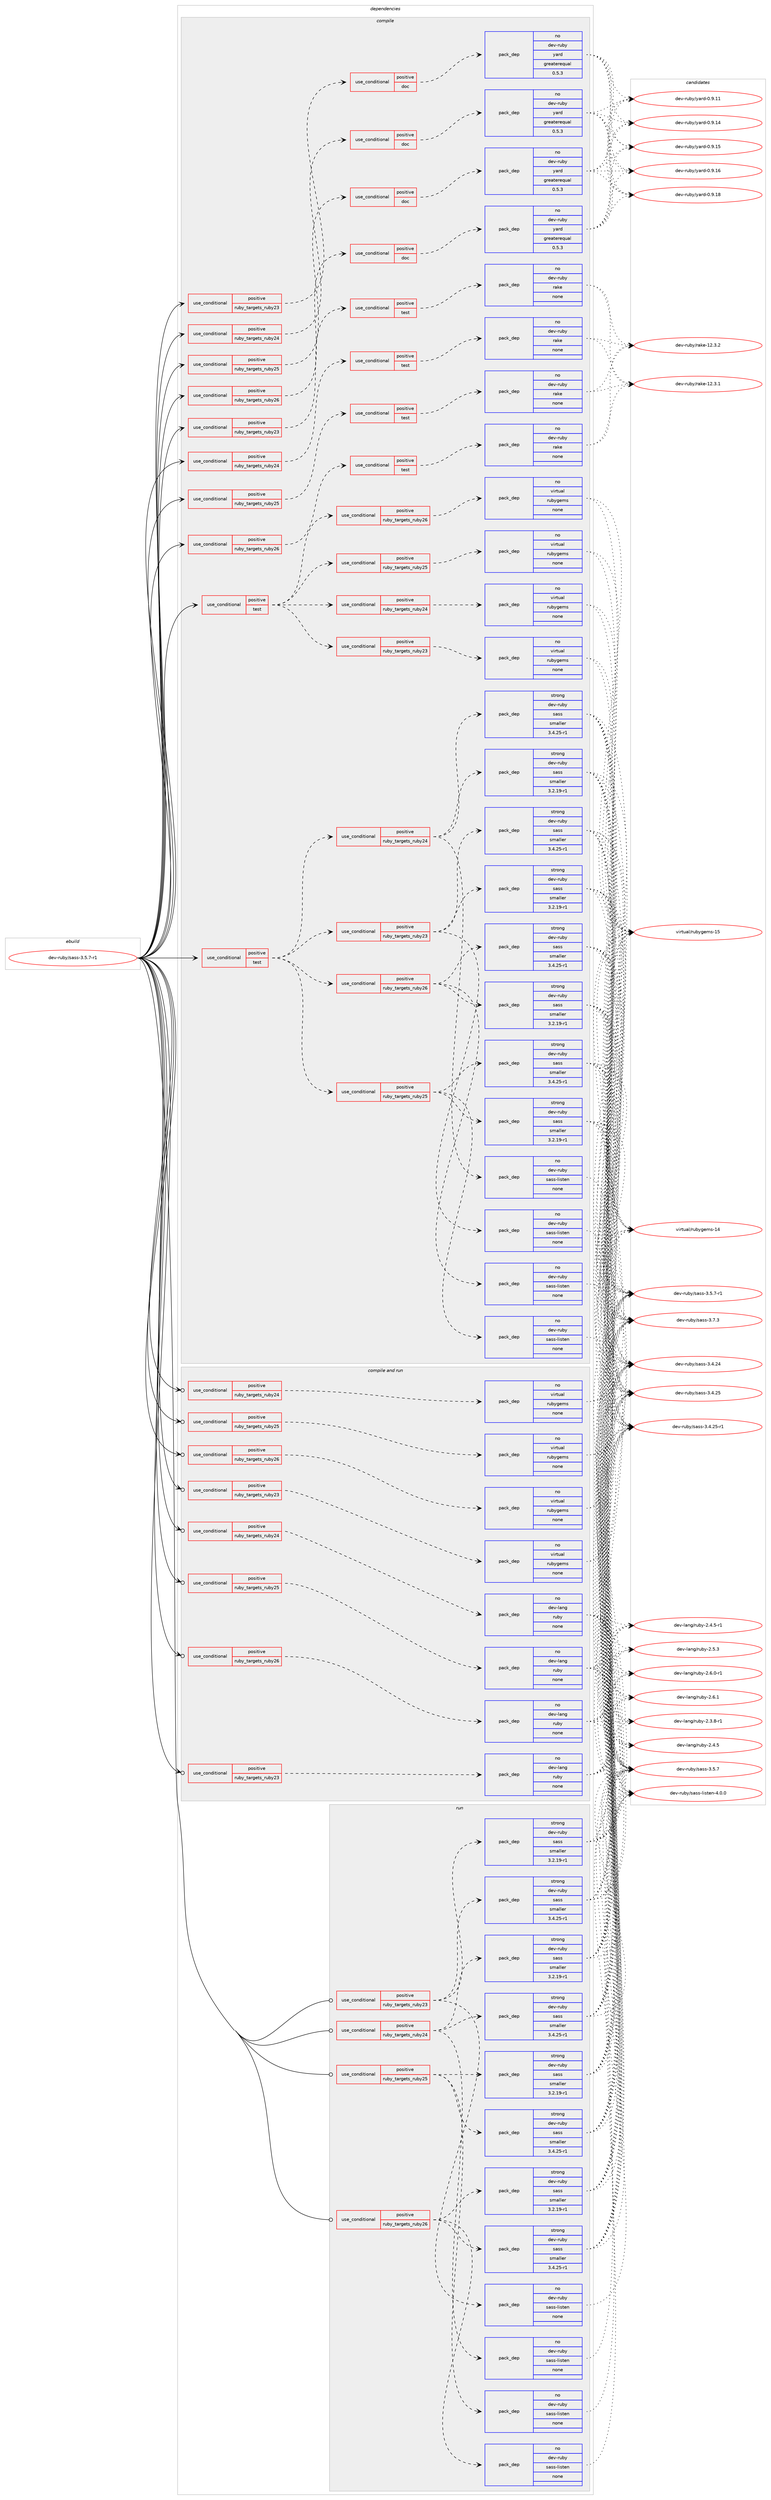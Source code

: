 digraph prolog {

# *************
# Graph options
# *************

newrank=true;
concentrate=true;
compound=true;
graph [rankdir=LR,fontname=Helvetica,fontsize=10,ranksep=1.5];#, ranksep=2.5, nodesep=0.2];
edge  [arrowhead=vee];
node  [fontname=Helvetica,fontsize=10];

# **********
# The ebuild
# **********

subgraph cluster_leftcol {
color=gray;
rank=same;
label=<<i>ebuild</i>>;
id [label="dev-ruby/sass-3.5.7-r1", color=red, width=4, href="../dev-ruby/sass-3.5.7-r1.svg"];
}

# ****************
# The dependencies
# ****************

subgraph cluster_midcol {
color=gray;
label=<<i>dependencies</i>>;
subgraph cluster_compile {
fillcolor="#eeeeee";
style=filled;
label=<<i>compile</i>>;
subgraph cond417254 {
dependency1527574 [label=<<TABLE BORDER="0" CELLBORDER="1" CELLSPACING="0" CELLPADDING="4"><TR><TD ROWSPAN="3" CELLPADDING="10">use_conditional</TD></TR><TR><TD>positive</TD></TR><TR><TD>ruby_targets_ruby23</TD></TR></TABLE>>, shape=none, color=red];
subgraph cond417255 {
dependency1527575 [label=<<TABLE BORDER="0" CELLBORDER="1" CELLSPACING="0" CELLPADDING="4"><TR><TD ROWSPAN="3" CELLPADDING="10">use_conditional</TD></TR><TR><TD>positive</TD></TR><TR><TD>doc</TD></TR></TABLE>>, shape=none, color=red];
subgraph pack1086814 {
dependency1527576 [label=<<TABLE BORDER="0" CELLBORDER="1" CELLSPACING="0" CELLPADDING="4" WIDTH="220"><TR><TD ROWSPAN="6" CELLPADDING="30">pack_dep</TD></TR><TR><TD WIDTH="110">no</TD></TR><TR><TD>dev-ruby</TD></TR><TR><TD>yard</TD></TR><TR><TD>greaterequal</TD></TR><TR><TD>0.5.3</TD></TR></TABLE>>, shape=none, color=blue];
}
dependency1527575:e -> dependency1527576:w [weight=20,style="dashed",arrowhead="vee"];
}
dependency1527574:e -> dependency1527575:w [weight=20,style="dashed",arrowhead="vee"];
}
id:e -> dependency1527574:w [weight=20,style="solid",arrowhead="vee"];
subgraph cond417256 {
dependency1527577 [label=<<TABLE BORDER="0" CELLBORDER="1" CELLSPACING="0" CELLPADDING="4"><TR><TD ROWSPAN="3" CELLPADDING="10">use_conditional</TD></TR><TR><TD>positive</TD></TR><TR><TD>ruby_targets_ruby23</TD></TR></TABLE>>, shape=none, color=red];
subgraph cond417257 {
dependency1527578 [label=<<TABLE BORDER="0" CELLBORDER="1" CELLSPACING="0" CELLPADDING="4"><TR><TD ROWSPAN="3" CELLPADDING="10">use_conditional</TD></TR><TR><TD>positive</TD></TR><TR><TD>test</TD></TR></TABLE>>, shape=none, color=red];
subgraph pack1086815 {
dependency1527579 [label=<<TABLE BORDER="0" CELLBORDER="1" CELLSPACING="0" CELLPADDING="4" WIDTH="220"><TR><TD ROWSPAN="6" CELLPADDING="30">pack_dep</TD></TR><TR><TD WIDTH="110">no</TD></TR><TR><TD>dev-ruby</TD></TR><TR><TD>rake</TD></TR><TR><TD>none</TD></TR><TR><TD></TD></TR></TABLE>>, shape=none, color=blue];
}
dependency1527578:e -> dependency1527579:w [weight=20,style="dashed",arrowhead="vee"];
}
dependency1527577:e -> dependency1527578:w [weight=20,style="dashed",arrowhead="vee"];
}
id:e -> dependency1527577:w [weight=20,style="solid",arrowhead="vee"];
subgraph cond417258 {
dependency1527580 [label=<<TABLE BORDER="0" CELLBORDER="1" CELLSPACING="0" CELLPADDING="4"><TR><TD ROWSPAN="3" CELLPADDING="10">use_conditional</TD></TR><TR><TD>positive</TD></TR><TR><TD>ruby_targets_ruby24</TD></TR></TABLE>>, shape=none, color=red];
subgraph cond417259 {
dependency1527581 [label=<<TABLE BORDER="0" CELLBORDER="1" CELLSPACING="0" CELLPADDING="4"><TR><TD ROWSPAN="3" CELLPADDING="10">use_conditional</TD></TR><TR><TD>positive</TD></TR><TR><TD>doc</TD></TR></TABLE>>, shape=none, color=red];
subgraph pack1086816 {
dependency1527582 [label=<<TABLE BORDER="0" CELLBORDER="1" CELLSPACING="0" CELLPADDING="4" WIDTH="220"><TR><TD ROWSPAN="6" CELLPADDING="30">pack_dep</TD></TR><TR><TD WIDTH="110">no</TD></TR><TR><TD>dev-ruby</TD></TR><TR><TD>yard</TD></TR><TR><TD>greaterequal</TD></TR><TR><TD>0.5.3</TD></TR></TABLE>>, shape=none, color=blue];
}
dependency1527581:e -> dependency1527582:w [weight=20,style="dashed",arrowhead="vee"];
}
dependency1527580:e -> dependency1527581:w [weight=20,style="dashed",arrowhead="vee"];
}
id:e -> dependency1527580:w [weight=20,style="solid",arrowhead="vee"];
subgraph cond417260 {
dependency1527583 [label=<<TABLE BORDER="0" CELLBORDER="1" CELLSPACING="0" CELLPADDING="4"><TR><TD ROWSPAN="3" CELLPADDING="10">use_conditional</TD></TR><TR><TD>positive</TD></TR><TR><TD>ruby_targets_ruby24</TD></TR></TABLE>>, shape=none, color=red];
subgraph cond417261 {
dependency1527584 [label=<<TABLE BORDER="0" CELLBORDER="1" CELLSPACING="0" CELLPADDING="4"><TR><TD ROWSPAN="3" CELLPADDING="10">use_conditional</TD></TR><TR><TD>positive</TD></TR><TR><TD>test</TD></TR></TABLE>>, shape=none, color=red];
subgraph pack1086817 {
dependency1527585 [label=<<TABLE BORDER="0" CELLBORDER="1" CELLSPACING="0" CELLPADDING="4" WIDTH="220"><TR><TD ROWSPAN="6" CELLPADDING="30">pack_dep</TD></TR><TR><TD WIDTH="110">no</TD></TR><TR><TD>dev-ruby</TD></TR><TR><TD>rake</TD></TR><TR><TD>none</TD></TR><TR><TD></TD></TR></TABLE>>, shape=none, color=blue];
}
dependency1527584:e -> dependency1527585:w [weight=20,style="dashed",arrowhead="vee"];
}
dependency1527583:e -> dependency1527584:w [weight=20,style="dashed",arrowhead="vee"];
}
id:e -> dependency1527583:w [weight=20,style="solid",arrowhead="vee"];
subgraph cond417262 {
dependency1527586 [label=<<TABLE BORDER="0" CELLBORDER="1" CELLSPACING="0" CELLPADDING="4"><TR><TD ROWSPAN="3" CELLPADDING="10">use_conditional</TD></TR><TR><TD>positive</TD></TR><TR><TD>ruby_targets_ruby25</TD></TR></TABLE>>, shape=none, color=red];
subgraph cond417263 {
dependency1527587 [label=<<TABLE BORDER="0" CELLBORDER="1" CELLSPACING="0" CELLPADDING="4"><TR><TD ROWSPAN="3" CELLPADDING="10">use_conditional</TD></TR><TR><TD>positive</TD></TR><TR><TD>doc</TD></TR></TABLE>>, shape=none, color=red];
subgraph pack1086818 {
dependency1527588 [label=<<TABLE BORDER="0" CELLBORDER="1" CELLSPACING="0" CELLPADDING="4" WIDTH="220"><TR><TD ROWSPAN="6" CELLPADDING="30">pack_dep</TD></TR><TR><TD WIDTH="110">no</TD></TR><TR><TD>dev-ruby</TD></TR><TR><TD>yard</TD></TR><TR><TD>greaterequal</TD></TR><TR><TD>0.5.3</TD></TR></TABLE>>, shape=none, color=blue];
}
dependency1527587:e -> dependency1527588:w [weight=20,style="dashed",arrowhead="vee"];
}
dependency1527586:e -> dependency1527587:w [weight=20,style="dashed",arrowhead="vee"];
}
id:e -> dependency1527586:w [weight=20,style="solid",arrowhead="vee"];
subgraph cond417264 {
dependency1527589 [label=<<TABLE BORDER="0" CELLBORDER="1" CELLSPACING="0" CELLPADDING="4"><TR><TD ROWSPAN="3" CELLPADDING="10">use_conditional</TD></TR><TR><TD>positive</TD></TR><TR><TD>ruby_targets_ruby25</TD></TR></TABLE>>, shape=none, color=red];
subgraph cond417265 {
dependency1527590 [label=<<TABLE BORDER="0" CELLBORDER="1" CELLSPACING="0" CELLPADDING="4"><TR><TD ROWSPAN="3" CELLPADDING="10">use_conditional</TD></TR><TR><TD>positive</TD></TR><TR><TD>test</TD></TR></TABLE>>, shape=none, color=red];
subgraph pack1086819 {
dependency1527591 [label=<<TABLE BORDER="0" CELLBORDER="1" CELLSPACING="0" CELLPADDING="4" WIDTH="220"><TR><TD ROWSPAN="6" CELLPADDING="30">pack_dep</TD></TR><TR><TD WIDTH="110">no</TD></TR><TR><TD>dev-ruby</TD></TR><TR><TD>rake</TD></TR><TR><TD>none</TD></TR><TR><TD></TD></TR></TABLE>>, shape=none, color=blue];
}
dependency1527590:e -> dependency1527591:w [weight=20,style="dashed",arrowhead="vee"];
}
dependency1527589:e -> dependency1527590:w [weight=20,style="dashed",arrowhead="vee"];
}
id:e -> dependency1527589:w [weight=20,style="solid",arrowhead="vee"];
subgraph cond417266 {
dependency1527592 [label=<<TABLE BORDER="0" CELLBORDER="1" CELLSPACING="0" CELLPADDING="4"><TR><TD ROWSPAN="3" CELLPADDING="10">use_conditional</TD></TR><TR><TD>positive</TD></TR><TR><TD>ruby_targets_ruby26</TD></TR></TABLE>>, shape=none, color=red];
subgraph cond417267 {
dependency1527593 [label=<<TABLE BORDER="0" CELLBORDER="1" CELLSPACING="0" CELLPADDING="4"><TR><TD ROWSPAN="3" CELLPADDING="10">use_conditional</TD></TR><TR><TD>positive</TD></TR><TR><TD>doc</TD></TR></TABLE>>, shape=none, color=red];
subgraph pack1086820 {
dependency1527594 [label=<<TABLE BORDER="0" CELLBORDER="1" CELLSPACING="0" CELLPADDING="4" WIDTH="220"><TR><TD ROWSPAN="6" CELLPADDING="30">pack_dep</TD></TR><TR><TD WIDTH="110">no</TD></TR><TR><TD>dev-ruby</TD></TR><TR><TD>yard</TD></TR><TR><TD>greaterequal</TD></TR><TR><TD>0.5.3</TD></TR></TABLE>>, shape=none, color=blue];
}
dependency1527593:e -> dependency1527594:w [weight=20,style="dashed",arrowhead="vee"];
}
dependency1527592:e -> dependency1527593:w [weight=20,style="dashed",arrowhead="vee"];
}
id:e -> dependency1527592:w [weight=20,style="solid",arrowhead="vee"];
subgraph cond417268 {
dependency1527595 [label=<<TABLE BORDER="0" CELLBORDER="1" CELLSPACING="0" CELLPADDING="4"><TR><TD ROWSPAN="3" CELLPADDING="10">use_conditional</TD></TR><TR><TD>positive</TD></TR><TR><TD>ruby_targets_ruby26</TD></TR></TABLE>>, shape=none, color=red];
subgraph cond417269 {
dependency1527596 [label=<<TABLE BORDER="0" CELLBORDER="1" CELLSPACING="0" CELLPADDING="4"><TR><TD ROWSPAN="3" CELLPADDING="10">use_conditional</TD></TR><TR><TD>positive</TD></TR><TR><TD>test</TD></TR></TABLE>>, shape=none, color=red];
subgraph pack1086821 {
dependency1527597 [label=<<TABLE BORDER="0" CELLBORDER="1" CELLSPACING="0" CELLPADDING="4" WIDTH="220"><TR><TD ROWSPAN="6" CELLPADDING="30">pack_dep</TD></TR><TR><TD WIDTH="110">no</TD></TR><TR><TD>dev-ruby</TD></TR><TR><TD>rake</TD></TR><TR><TD>none</TD></TR><TR><TD></TD></TR></TABLE>>, shape=none, color=blue];
}
dependency1527596:e -> dependency1527597:w [weight=20,style="dashed",arrowhead="vee"];
}
dependency1527595:e -> dependency1527596:w [weight=20,style="dashed",arrowhead="vee"];
}
id:e -> dependency1527595:w [weight=20,style="solid",arrowhead="vee"];
subgraph cond417270 {
dependency1527598 [label=<<TABLE BORDER="0" CELLBORDER="1" CELLSPACING="0" CELLPADDING="4"><TR><TD ROWSPAN="3" CELLPADDING="10">use_conditional</TD></TR><TR><TD>positive</TD></TR><TR><TD>test</TD></TR></TABLE>>, shape=none, color=red];
subgraph cond417271 {
dependency1527599 [label=<<TABLE BORDER="0" CELLBORDER="1" CELLSPACING="0" CELLPADDING="4"><TR><TD ROWSPAN="3" CELLPADDING="10">use_conditional</TD></TR><TR><TD>positive</TD></TR><TR><TD>ruby_targets_ruby23</TD></TR></TABLE>>, shape=none, color=red];
subgraph pack1086822 {
dependency1527600 [label=<<TABLE BORDER="0" CELLBORDER="1" CELLSPACING="0" CELLPADDING="4" WIDTH="220"><TR><TD ROWSPAN="6" CELLPADDING="30">pack_dep</TD></TR><TR><TD WIDTH="110">no</TD></TR><TR><TD>virtual</TD></TR><TR><TD>rubygems</TD></TR><TR><TD>none</TD></TR><TR><TD></TD></TR></TABLE>>, shape=none, color=blue];
}
dependency1527599:e -> dependency1527600:w [weight=20,style="dashed",arrowhead="vee"];
}
dependency1527598:e -> dependency1527599:w [weight=20,style="dashed",arrowhead="vee"];
subgraph cond417272 {
dependency1527601 [label=<<TABLE BORDER="0" CELLBORDER="1" CELLSPACING="0" CELLPADDING="4"><TR><TD ROWSPAN="3" CELLPADDING="10">use_conditional</TD></TR><TR><TD>positive</TD></TR><TR><TD>ruby_targets_ruby24</TD></TR></TABLE>>, shape=none, color=red];
subgraph pack1086823 {
dependency1527602 [label=<<TABLE BORDER="0" CELLBORDER="1" CELLSPACING="0" CELLPADDING="4" WIDTH="220"><TR><TD ROWSPAN="6" CELLPADDING="30">pack_dep</TD></TR><TR><TD WIDTH="110">no</TD></TR><TR><TD>virtual</TD></TR><TR><TD>rubygems</TD></TR><TR><TD>none</TD></TR><TR><TD></TD></TR></TABLE>>, shape=none, color=blue];
}
dependency1527601:e -> dependency1527602:w [weight=20,style="dashed",arrowhead="vee"];
}
dependency1527598:e -> dependency1527601:w [weight=20,style="dashed",arrowhead="vee"];
subgraph cond417273 {
dependency1527603 [label=<<TABLE BORDER="0" CELLBORDER="1" CELLSPACING="0" CELLPADDING="4"><TR><TD ROWSPAN="3" CELLPADDING="10">use_conditional</TD></TR><TR><TD>positive</TD></TR><TR><TD>ruby_targets_ruby25</TD></TR></TABLE>>, shape=none, color=red];
subgraph pack1086824 {
dependency1527604 [label=<<TABLE BORDER="0" CELLBORDER="1" CELLSPACING="0" CELLPADDING="4" WIDTH="220"><TR><TD ROWSPAN="6" CELLPADDING="30">pack_dep</TD></TR><TR><TD WIDTH="110">no</TD></TR><TR><TD>virtual</TD></TR><TR><TD>rubygems</TD></TR><TR><TD>none</TD></TR><TR><TD></TD></TR></TABLE>>, shape=none, color=blue];
}
dependency1527603:e -> dependency1527604:w [weight=20,style="dashed",arrowhead="vee"];
}
dependency1527598:e -> dependency1527603:w [weight=20,style="dashed",arrowhead="vee"];
subgraph cond417274 {
dependency1527605 [label=<<TABLE BORDER="0" CELLBORDER="1" CELLSPACING="0" CELLPADDING="4"><TR><TD ROWSPAN="3" CELLPADDING="10">use_conditional</TD></TR><TR><TD>positive</TD></TR><TR><TD>ruby_targets_ruby26</TD></TR></TABLE>>, shape=none, color=red];
subgraph pack1086825 {
dependency1527606 [label=<<TABLE BORDER="0" CELLBORDER="1" CELLSPACING="0" CELLPADDING="4" WIDTH="220"><TR><TD ROWSPAN="6" CELLPADDING="30">pack_dep</TD></TR><TR><TD WIDTH="110">no</TD></TR><TR><TD>virtual</TD></TR><TR><TD>rubygems</TD></TR><TR><TD>none</TD></TR><TR><TD></TD></TR></TABLE>>, shape=none, color=blue];
}
dependency1527605:e -> dependency1527606:w [weight=20,style="dashed",arrowhead="vee"];
}
dependency1527598:e -> dependency1527605:w [weight=20,style="dashed",arrowhead="vee"];
}
id:e -> dependency1527598:w [weight=20,style="solid",arrowhead="vee"];
subgraph cond417275 {
dependency1527607 [label=<<TABLE BORDER="0" CELLBORDER="1" CELLSPACING="0" CELLPADDING="4"><TR><TD ROWSPAN="3" CELLPADDING="10">use_conditional</TD></TR><TR><TD>positive</TD></TR><TR><TD>test</TD></TR></TABLE>>, shape=none, color=red];
subgraph cond417276 {
dependency1527608 [label=<<TABLE BORDER="0" CELLBORDER="1" CELLSPACING="0" CELLPADDING="4"><TR><TD ROWSPAN="3" CELLPADDING="10">use_conditional</TD></TR><TR><TD>positive</TD></TR><TR><TD>ruby_targets_ruby23</TD></TR></TABLE>>, shape=none, color=red];
subgraph pack1086826 {
dependency1527609 [label=<<TABLE BORDER="0" CELLBORDER="1" CELLSPACING="0" CELLPADDING="4" WIDTH="220"><TR><TD ROWSPAN="6" CELLPADDING="30">pack_dep</TD></TR><TR><TD WIDTH="110">strong</TD></TR><TR><TD>dev-ruby</TD></TR><TR><TD>sass</TD></TR><TR><TD>smaller</TD></TR><TR><TD>3.2.19-r1</TD></TR></TABLE>>, shape=none, color=blue];
}
dependency1527608:e -> dependency1527609:w [weight=20,style="dashed",arrowhead="vee"];
subgraph pack1086827 {
dependency1527610 [label=<<TABLE BORDER="0" CELLBORDER="1" CELLSPACING="0" CELLPADDING="4" WIDTH="220"><TR><TD ROWSPAN="6" CELLPADDING="30">pack_dep</TD></TR><TR><TD WIDTH="110">strong</TD></TR><TR><TD>dev-ruby</TD></TR><TR><TD>sass</TD></TR><TR><TD>smaller</TD></TR><TR><TD>3.4.25-r1</TD></TR></TABLE>>, shape=none, color=blue];
}
dependency1527608:e -> dependency1527610:w [weight=20,style="dashed",arrowhead="vee"];
subgraph pack1086828 {
dependency1527611 [label=<<TABLE BORDER="0" CELLBORDER="1" CELLSPACING="0" CELLPADDING="4" WIDTH="220"><TR><TD ROWSPAN="6" CELLPADDING="30">pack_dep</TD></TR><TR><TD WIDTH="110">no</TD></TR><TR><TD>dev-ruby</TD></TR><TR><TD>sass-listen</TD></TR><TR><TD>none</TD></TR><TR><TD></TD></TR></TABLE>>, shape=none, color=blue];
}
dependency1527608:e -> dependency1527611:w [weight=20,style="dashed",arrowhead="vee"];
}
dependency1527607:e -> dependency1527608:w [weight=20,style="dashed",arrowhead="vee"];
subgraph cond417277 {
dependency1527612 [label=<<TABLE BORDER="0" CELLBORDER="1" CELLSPACING="0" CELLPADDING="4"><TR><TD ROWSPAN="3" CELLPADDING="10">use_conditional</TD></TR><TR><TD>positive</TD></TR><TR><TD>ruby_targets_ruby24</TD></TR></TABLE>>, shape=none, color=red];
subgraph pack1086829 {
dependency1527613 [label=<<TABLE BORDER="0" CELLBORDER="1" CELLSPACING="0" CELLPADDING="4" WIDTH="220"><TR><TD ROWSPAN="6" CELLPADDING="30">pack_dep</TD></TR><TR><TD WIDTH="110">strong</TD></TR><TR><TD>dev-ruby</TD></TR><TR><TD>sass</TD></TR><TR><TD>smaller</TD></TR><TR><TD>3.2.19-r1</TD></TR></TABLE>>, shape=none, color=blue];
}
dependency1527612:e -> dependency1527613:w [weight=20,style="dashed",arrowhead="vee"];
subgraph pack1086830 {
dependency1527614 [label=<<TABLE BORDER="0" CELLBORDER="1" CELLSPACING="0" CELLPADDING="4" WIDTH="220"><TR><TD ROWSPAN="6" CELLPADDING="30">pack_dep</TD></TR><TR><TD WIDTH="110">strong</TD></TR><TR><TD>dev-ruby</TD></TR><TR><TD>sass</TD></TR><TR><TD>smaller</TD></TR><TR><TD>3.4.25-r1</TD></TR></TABLE>>, shape=none, color=blue];
}
dependency1527612:e -> dependency1527614:w [weight=20,style="dashed",arrowhead="vee"];
subgraph pack1086831 {
dependency1527615 [label=<<TABLE BORDER="0" CELLBORDER="1" CELLSPACING="0" CELLPADDING="4" WIDTH="220"><TR><TD ROWSPAN="6" CELLPADDING="30">pack_dep</TD></TR><TR><TD WIDTH="110">no</TD></TR><TR><TD>dev-ruby</TD></TR><TR><TD>sass-listen</TD></TR><TR><TD>none</TD></TR><TR><TD></TD></TR></TABLE>>, shape=none, color=blue];
}
dependency1527612:e -> dependency1527615:w [weight=20,style="dashed",arrowhead="vee"];
}
dependency1527607:e -> dependency1527612:w [weight=20,style="dashed",arrowhead="vee"];
subgraph cond417278 {
dependency1527616 [label=<<TABLE BORDER="0" CELLBORDER="1" CELLSPACING="0" CELLPADDING="4"><TR><TD ROWSPAN="3" CELLPADDING="10">use_conditional</TD></TR><TR><TD>positive</TD></TR><TR><TD>ruby_targets_ruby25</TD></TR></TABLE>>, shape=none, color=red];
subgraph pack1086832 {
dependency1527617 [label=<<TABLE BORDER="0" CELLBORDER="1" CELLSPACING="0" CELLPADDING="4" WIDTH="220"><TR><TD ROWSPAN="6" CELLPADDING="30">pack_dep</TD></TR><TR><TD WIDTH="110">strong</TD></TR><TR><TD>dev-ruby</TD></TR><TR><TD>sass</TD></TR><TR><TD>smaller</TD></TR><TR><TD>3.2.19-r1</TD></TR></TABLE>>, shape=none, color=blue];
}
dependency1527616:e -> dependency1527617:w [weight=20,style="dashed",arrowhead="vee"];
subgraph pack1086833 {
dependency1527618 [label=<<TABLE BORDER="0" CELLBORDER="1" CELLSPACING="0" CELLPADDING="4" WIDTH="220"><TR><TD ROWSPAN="6" CELLPADDING="30">pack_dep</TD></TR><TR><TD WIDTH="110">strong</TD></TR><TR><TD>dev-ruby</TD></TR><TR><TD>sass</TD></TR><TR><TD>smaller</TD></TR><TR><TD>3.4.25-r1</TD></TR></TABLE>>, shape=none, color=blue];
}
dependency1527616:e -> dependency1527618:w [weight=20,style="dashed",arrowhead="vee"];
subgraph pack1086834 {
dependency1527619 [label=<<TABLE BORDER="0" CELLBORDER="1" CELLSPACING="0" CELLPADDING="4" WIDTH="220"><TR><TD ROWSPAN="6" CELLPADDING="30">pack_dep</TD></TR><TR><TD WIDTH="110">no</TD></TR><TR><TD>dev-ruby</TD></TR><TR><TD>sass-listen</TD></TR><TR><TD>none</TD></TR><TR><TD></TD></TR></TABLE>>, shape=none, color=blue];
}
dependency1527616:e -> dependency1527619:w [weight=20,style="dashed",arrowhead="vee"];
}
dependency1527607:e -> dependency1527616:w [weight=20,style="dashed",arrowhead="vee"];
subgraph cond417279 {
dependency1527620 [label=<<TABLE BORDER="0" CELLBORDER="1" CELLSPACING="0" CELLPADDING="4"><TR><TD ROWSPAN="3" CELLPADDING="10">use_conditional</TD></TR><TR><TD>positive</TD></TR><TR><TD>ruby_targets_ruby26</TD></TR></TABLE>>, shape=none, color=red];
subgraph pack1086835 {
dependency1527621 [label=<<TABLE BORDER="0" CELLBORDER="1" CELLSPACING="0" CELLPADDING="4" WIDTH="220"><TR><TD ROWSPAN="6" CELLPADDING="30">pack_dep</TD></TR><TR><TD WIDTH="110">strong</TD></TR><TR><TD>dev-ruby</TD></TR><TR><TD>sass</TD></TR><TR><TD>smaller</TD></TR><TR><TD>3.2.19-r1</TD></TR></TABLE>>, shape=none, color=blue];
}
dependency1527620:e -> dependency1527621:w [weight=20,style="dashed",arrowhead="vee"];
subgraph pack1086836 {
dependency1527622 [label=<<TABLE BORDER="0" CELLBORDER="1" CELLSPACING="0" CELLPADDING="4" WIDTH="220"><TR><TD ROWSPAN="6" CELLPADDING="30">pack_dep</TD></TR><TR><TD WIDTH="110">strong</TD></TR><TR><TD>dev-ruby</TD></TR><TR><TD>sass</TD></TR><TR><TD>smaller</TD></TR><TR><TD>3.4.25-r1</TD></TR></TABLE>>, shape=none, color=blue];
}
dependency1527620:e -> dependency1527622:w [weight=20,style="dashed",arrowhead="vee"];
subgraph pack1086837 {
dependency1527623 [label=<<TABLE BORDER="0" CELLBORDER="1" CELLSPACING="0" CELLPADDING="4" WIDTH="220"><TR><TD ROWSPAN="6" CELLPADDING="30">pack_dep</TD></TR><TR><TD WIDTH="110">no</TD></TR><TR><TD>dev-ruby</TD></TR><TR><TD>sass-listen</TD></TR><TR><TD>none</TD></TR><TR><TD></TD></TR></TABLE>>, shape=none, color=blue];
}
dependency1527620:e -> dependency1527623:w [weight=20,style="dashed",arrowhead="vee"];
}
dependency1527607:e -> dependency1527620:w [weight=20,style="dashed",arrowhead="vee"];
}
id:e -> dependency1527607:w [weight=20,style="solid",arrowhead="vee"];
}
subgraph cluster_compileandrun {
fillcolor="#eeeeee";
style=filled;
label=<<i>compile and run</i>>;
subgraph cond417280 {
dependency1527624 [label=<<TABLE BORDER="0" CELLBORDER="1" CELLSPACING="0" CELLPADDING="4"><TR><TD ROWSPAN="3" CELLPADDING="10">use_conditional</TD></TR><TR><TD>positive</TD></TR><TR><TD>ruby_targets_ruby23</TD></TR></TABLE>>, shape=none, color=red];
subgraph pack1086838 {
dependency1527625 [label=<<TABLE BORDER="0" CELLBORDER="1" CELLSPACING="0" CELLPADDING="4" WIDTH="220"><TR><TD ROWSPAN="6" CELLPADDING="30">pack_dep</TD></TR><TR><TD WIDTH="110">no</TD></TR><TR><TD>dev-lang</TD></TR><TR><TD>ruby</TD></TR><TR><TD>none</TD></TR><TR><TD></TD></TR></TABLE>>, shape=none, color=blue];
}
dependency1527624:e -> dependency1527625:w [weight=20,style="dashed",arrowhead="vee"];
}
id:e -> dependency1527624:w [weight=20,style="solid",arrowhead="odotvee"];
subgraph cond417281 {
dependency1527626 [label=<<TABLE BORDER="0" CELLBORDER="1" CELLSPACING="0" CELLPADDING="4"><TR><TD ROWSPAN="3" CELLPADDING="10">use_conditional</TD></TR><TR><TD>positive</TD></TR><TR><TD>ruby_targets_ruby23</TD></TR></TABLE>>, shape=none, color=red];
subgraph pack1086839 {
dependency1527627 [label=<<TABLE BORDER="0" CELLBORDER="1" CELLSPACING="0" CELLPADDING="4" WIDTH="220"><TR><TD ROWSPAN="6" CELLPADDING="30">pack_dep</TD></TR><TR><TD WIDTH="110">no</TD></TR><TR><TD>virtual</TD></TR><TR><TD>rubygems</TD></TR><TR><TD>none</TD></TR><TR><TD></TD></TR></TABLE>>, shape=none, color=blue];
}
dependency1527626:e -> dependency1527627:w [weight=20,style="dashed",arrowhead="vee"];
}
id:e -> dependency1527626:w [weight=20,style="solid",arrowhead="odotvee"];
subgraph cond417282 {
dependency1527628 [label=<<TABLE BORDER="0" CELLBORDER="1" CELLSPACING="0" CELLPADDING="4"><TR><TD ROWSPAN="3" CELLPADDING="10">use_conditional</TD></TR><TR><TD>positive</TD></TR><TR><TD>ruby_targets_ruby24</TD></TR></TABLE>>, shape=none, color=red];
subgraph pack1086840 {
dependency1527629 [label=<<TABLE BORDER="0" CELLBORDER="1" CELLSPACING="0" CELLPADDING="4" WIDTH="220"><TR><TD ROWSPAN="6" CELLPADDING="30">pack_dep</TD></TR><TR><TD WIDTH="110">no</TD></TR><TR><TD>dev-lang</TD></TR><TR><TD>ruby</TD></TR><TR><TD>none</TD></TR><TR><TD></TD></TR></TABLE>>, shape=none, color=blue];
}
dependency1527628:e -> dependency1527629:w [weight=20,style="dashed",arrowhead="vee"];
}
id:e -> dependency1527628:w [weight=20,style="solid",arrowhead="odotvee"];
subgraph cond417283 {
dependency1527630 [label=<<TABLE BORDER="0" CELLBORDER="1" CELLSPACING="0" CELLPADDING="4"><TR><TD ROWSPAN="3" CELLPADDING="10">use_conditional</TD></TR><TR><TD>positive</TD></TR><TR><TD>ruby_targets_ruby24</TD></TR></TABLE>>, shape=none, color=red];
subgraph pack1086841 {
dependency1527631 [label=<<TABLE BORDER="0" CELLBORDER="1" CELLSPACING="0" CELLPADDING="4" WIDTH="220"><TR><TD ROWSPAN="6" CELLPADDING="30">pack_dep</TD></TR><TR><TD WIDTH="110">no</TD></TR><TR><TD>virtual</TD></TR><TR><TD>rubygems</TD></TR><TR><TD>none</TD></TR><TR><TD></TD></TR></TABLE>>, shape=none, color=blue];
}
dependency1527630:e -> dependency1527631:w [weight=20,style="dashed",arrowhead="vee"];
}
id:e -> dependency1527630:w [weight=20,style="solid",arrowhead="odotvee"];
subgraph cond417284 {
dependency1527632 [label=<<TABLE BORDER="0" CELLBORDER="1" CELLSPACING="0" CELLPADDING="4"><TR><TD ROWSPAN="3" CELLPADDING="10">use_conditional</TD></TR><TR><TD>positive</TD></TR><TR><TD>ruby_targets_ruby25</TD></TR></TABLE>>, shape=none, color=red];
subgraph pack1086842 {
dependency1527633 [label=<<TABLE BORDER="0" CELLBORDER="1" CELLSPACING="0" CELLPADDING="4" WIDTH="220"><TR><TD ROWSPAN="6" CELLPADDING="30">pack_dep</TD></TR><TR><TD WIDTH="110">no</TD></TR><TR><TD>dev-lang</TD></TR><TR><TD>ruby</TD></TR><TR><TD>none</TD></TR><TR><TD></TD></TR></TABLE>>, shape=none, color=blue];
}
dependency1527632:e -> dependency1527633:w [weight=20,style="dashed",arrowhead="vee"];
}
id:e -> dependency1527632:w [weight=20,style="solid",arrowhead="odotvee"];
subgraph cond417285 {
dependency1527634 [label=<<TABLE BORDER="0" CELLBORDER="1" CELLSPACING="0" CELLPADDING="4"><TR><TD ROWSPAN="3" CELLPADDING="10">use_conditional</TD></TR><TR><TD>positive</TD></TR><TR><TD>ruby_targets_ruby25</TD></TR></TABLE>>, shape=none, color=red];
subgraph pack1086843 {
dependency1527635 [label=<<TABLE BORDER="0" CELLBORDER="1" CELLSPACING="0" CELLPADDING="4" WIDTH="220"><TR><TD ROWSPAN="6" CELLPADDING="30">pack_dep</TD></TR><TR><TD WIDTH="110">no</TD></TR><TR><TD>virtual</TD></TR><TR><TD>rubygems</TD></TR><TR><TD>none</TD></TR><TR><TD></TD></TR></TABLE>>, shape=none, color=blue];
}
dependency1527634:e -> dependency1527635:w [weight=20,style="dashed",arrowhead="vee"];
}
id:e -> dependency1527634:w [weight=20,style="solid",arrowhead="odotvee"];
subgraph cond417286 {
dependency1527636 [label=<<TABLE BORDER="0" CELLBORDER="1" CELLSPACING="0" CELLPADDING="4"><TR><TD ROWSPAN="3" CELLPADDING="10">use_conditional</TD></TR><TR><TD>positive</TD></TR><TR><TD>ruby_targets_ruby26</TD></TR></TABLE>>, shape=none, color=red];
subgraph pack1086844 {
dependency1527637 [label=<<TABLE BORDER="0" CELLBORDER="1" CELLSPACING="0" CELLPADDING="4" WIDTH="220"><TR><TD ROWSPAN="6" CELLPADDING="30">pack_dep</TD></TR><TR><TD WIDTH="110">no</TD></TR><TR><TD>dev-lang</TD></TR><TR><TD>ruby</TD></TR><TR><TD>none</TD></TR><TR><TD></TD></TR></TABLE>>, shape=none, color=blue];
}
dependency1527636:e -> dependency1527637:w [weight=20,style="dashed",arrowhead="vee"];
}
id:e -> dependency1527636:w [weight=20,style="solid",arrowhead="odotvee"];
subgraph cond417287 {
dependency1527638 [label=<<TABLE BORDER="0" CELLBORDER="1" CELLSPACING="0" CELLPADDING="4"><TR><TD ROWSPAN="3" CELLPADDING="10">use_conditional</TD></TR><TR><TD>positive</TD></TR><TR><TD>ruby_targets_ruby26</TD></TR></TABLE>>, shape=none, color=red];
subgraph pack1086845 {
dependency1527639 [label=<<TABLE BORDER="0" CELLBORDER="1" CELLSPACING="0" CELLPADDING="4" WIDTH="220"><TR><TD ROWSPAN="6" CELLPADDING="30">pack_dep</TD></TR><TR><TD WIDTH="110">no</TD></TR><TR><TD>virtual</TD></TR><TR><TD>rubygems</TD></TR><TR><TD>none</TD></TR><TR><TD></TD></TR></TABLE>>, shape=none, color=blue];
}
dependency1527638:e -> dependency1527639:w [weight=20,style="dashed",arrowhead="vee"];
}
id:e -> dependency1527638:w [weight=20,style="solid",arrowhead="odotvee"];
}
subgraph cluster_run {
fillcolor="#eeeeee";
style=filled;
label=<<i>run</i>>;
subgraph cond417288 {
dependency1527640 [label=<<TABLE BORDER="0" CELLBORDER="1" CELLSPACING="0" CELLPADDING="4"><TR><TD ROWSPAN="3" CELLPADDING="10">use_conditional</TD></TR><TR><TD>positive</TD></TR><TR><TD>ruby_targets_ruby23</TD></TR></TABLE>>, shape=none, color=red];
subgraph pack1086846 {
dependency1527641 [label=<<TABLE BORDER="0" CELLBORDER="1" CELLSPACING="0" CELLPADDING="4" WIDTH="220"><TR><TD ROWSPAN="6" CELLPADDING="30">pack_dep</TD></TR><TR><TD WIDTH="110">strong</TD></TR><TR><TD>dev-ruby</TD></TR><TR><TD>sass</TD></TR><TR><TD>smaller</TD></TR><TR><TD>3.2.19-r1</TD></TR></TABLE>>, shape=none, color=blue];
}
dependency1527640:e -> dependency1527641:w [weight=20,style="dashed",arrowhead="vee"];
subgraph pack1086847 {
dependency1527642 [label=<<TABLE BORDER="0" CELLBORDER="1" CELLSPACING="0" CELLPADDING="4" WIDTH="220"><TR><TD ROWSPAN="6" CELLPADDING="30">pack_dep</TD></TR><TR><TD WIDTH="110">strong</TD></TR><TR><TD>dev-ruby</TD></TR><TR><TD>sass</TD></TR><TR><TD>smaller</TD></TR><TR><TD>3.4.25-r1</TD></TR></TABLE>>, shape=none, color=blue];
}
dependency1527640:e -> dependency1527642:w [weight=20,style="dashed",arrowhead="vee"];
subgraph pack1086848 {
dependency1527643 [label=<<TABLE BORDER="0" CELLBORDER="1" CELLSPACING="0" CELLPADDING="4" WIDTH="220"><TR><TD ROWSPAN="6" CELLPADDING="30">pack_dep</TD></TR><TR><TD WIDTH="110">no</TD></TR><TR><TD>dev-ruby</TD></TR><TR><TD>sass-listen</TD></TR><TR><TD>none</TD></TR><TR><TD></TD></TR></TABLE>>, shape=none, color=blue];
}
dependency1527640:e -> dependency1527643:w [weight=20,style="dashed",arrowhead="vee"];
}
id:e -> dependency1527640:w [weight=20,style="solid",arrowhead="odot"];
subgraph cond417289 {
dependency1527644 [label=<<TABLE BORDER="0" CELLBORDER="1" CELLSPACING="0" CELLPADDING="4"><TR><TD ROWSPAN="3" CELLPADDING="10">use_conditional</TD></TR><TR><TD>positive</TD></TR><TR><TD>ruby_targets_ruby24</TD></TR></TABLE>>, shape=none, color=red];
subgraph pack1086849 {
dependency1527645 [label=<<TABLE BORDER="0" CELLBORDER="1" CELLSPACING="0" CELLPADDING="4" WIDTH="220"><TR><TD ROWSPAN="6" CELLPADDING="30">pack_dep</TD></TR><TR><TD WIDTH="110">strong</TD></TR><TR><TD>dev-ruby</TD></TR><TR><TD>sass</TD></TR><TR><TD>smaller</TD></TR><TR><TD>3.2.19-r1</TD></TR></TABLE>>, shape=none, color=blue];
}
dependency1527644:e -> dependency1527645:w [weight=20,style="dashed",arrowhead="vee"];
subgraph pack1086850 {
dependency1527646 [label=<<TABLE BORDER="0" CELLBORDER="1" CELLSPACING="0" CELLPADDING="4" WIDTH="220"><TR><TD ROWSPAN="6" CELLPADDING="30">pack_dep</TD></TR><TR><TD WIDTH="110">strong</TD></TR><TR><TD>dev-ruby</TD></TR><TR><TD>sass</TD></TR><TR><TD>smaller</TD></TR><TR><TD>3.4.25-r1</TD></TR></TABLE>>, shape=none, color=blue];
}
dependency1527644:e -> dependency1527646:w [weight=20,style="dashed",arrowhead="vee"];
subgraph pack1086851 {
dependency1527647 [label=<<TABLE BORDER="0" CELLBORDER="1" CELLSPACING="0" CELLPADDING="4" WIDTH="220"><TR><TD ROWSPAN="6" CELLPADDING="30">pack_dep</TD></TR><TR><TD WIDTH="110">no</TD></TR><TR><TD>dev-ruby</TD></TR><TR><TD>sass-listen</TD></TR><TR><TD>none</TD></TR><TR><TD></TD></TR></TABLE>>, shape=none, color=blue];
}
dependency1527644:e -> dependency1527647:w [weight=20,style="dashed",arrowhead="vee"];
}
id:e -> dependency1527644:w [weight=20,style="solid",arrowhead="odot"];
subgraph cond417290 {
dependency1527648 [label=<<TABLE BORDER="0" CELLBORDER="1" CELLSPACING="0" CELLPADDING="4"><TR><TD ROWSPAN="3" CELLPADDING="10">use_conditional</TD></TR><TR><TD>positive</TD></TR><TR><TD>ruby_targets_ruby25</TD></TR></TABLE>>, shape=none, color=red];
subgraph pack1086852 {
dependency1527649 [label=<<TABLE BORDER="0" CELLBORDER="1" CELLSPACING="0" CELLPADDING="4" WIDTH="220"><TR><TD ROWSPAN="6" CELLPADDING="30">pack_dep</TD></TR><TR><TD WIDTH="110">strong</TD></TR><TR><TD>dev-ruby</TD></TR><TR><TD>sass</TD></TR><TR><TD>smaller</TD></TR><TR><TD>3.2.19-r1</TD></TR></TABLE>>, shape=none, color=blue];
}
dependency1527648:e -> dependency1527649:w [weight=20,style="dashed",arrowhead="vee"];
subgraph pack1086853 {
dependency1527650 [label=<<TABLE BORDER="0" CELLBORDER="1" CELLSPACING="0" CELLPADDING="4" WIDTH="220"><TR><TD ROWSPAN="6" CELLPADDING="30">pack_dep</TD></TR><TR><TD WIDTH="110">strong</TD></TR><TR><TD>dev-ruby</TD></TR><TR><TD>sass</TD></TR><TR><TD>smaller</TD></TR><TR><TD>3.4.25-r1</TD></TR></TABLE>>, shape=none, color=blue];
}
dependency1527648:e -> dependency1527650:w [weight=20,style="dashed",arrowhead="vee"];
subgraph pack1086854 {
dependency1527651 [label=<<TABLE BORDER="0" CELLBORDER="1" CELLSPACING="0" CELLPADDING="4" WIDTH="220"><TR><TD ROWSPAN="6" CELLPADDING="30">pack_dep</TD></TR><TR><TD WIDTH="110">no</TD></TR><TR><TD>dev-ruby</TD></TR><TR><TD>sass-listen</TD></TR><TR><TD>none</TD></TR><TR><TD></TD></TR></TABLE>>, shape=none, color=blue];
}
dependency1527648:e -> dependency1527651:w [weight=20,style="dashed",arrowhead="vee"];
}
id:e -> dependency1527648:w [weight=20,style="solid",arrowhead="odot"];
subgraph cond417291 {
dependency1527652 [label=<<TABLE BORDER="0" CELLBORDER="1" CELLSPACING="0" CELLPADDING="4"><TR><TD ROWSPAN="3" CELLPADDING="10">use_conditional</TD></TR><TR><TD>positive</TD></TR><TR><TD>ruby_targets_ruby26</TD></TR></TABLE>>, shape=none, color=red];
subgraph pack1086855 {
dependency1527653 [label=<<TABLE BORDER="0" CELLBORDER="1" CELLSPACING="0" CELLPADDING="4" WIDTH="220"><TR><TD ROWSPAN="6" CELLPADDING="30">pack_dep</TD></TR><TR><TD WIDTH="110">strong</TD></TR><TR><TD>dev-ruby</TD></TR><TR><TD>sass</TD></TR><TR><TD>smaller</TD></TR><TR><TD>3.2.19-r1</TD></TR></TABLE>>, shape=none, color=blue];
}
dependency1527652:e -> dependency1527653:w [weight=20,style="dashed",arrowhead="vee"];
subgraph pack1086856 {
dependency1527654 [label=<<TABLE BORDER="0" CELLBORDER="1" CELLSPACING="0" CELLPADDING="4" WIDTH="220"><TR><TD ROWSPAN="6" CELLPADDING="30">pack_dep</TD></TR><TR><TD WIDTH="110">strong</TD></TR><TR><TD>dev-ruby</TD></TR><TR><TD>sass</TD></TR><TR><TD>smaller</TD></TR><TR><TD>3.4.25-r1</TD></TR></TABLE>>, shape=none, color=blue];
}
dependency1527652:e -> dependency1527654:w [weight=20,style="dashed",arrowhead="vee"];
subgraph pack1086857 {
dependency1527655 [label=<<TABLE BORDER="0" CELLBORDER="1" CELLSPACING="0" CELLPADDING="4" WIDTH="220"><TR><TD ROWSPAN="6" CELLPADDING="30">pack_dep</TD></TR><TR><TD WIDTH="110">no</TD></TR><TR><TD>dev-ruby</TD></TR><TR><TD>sass-listen</TD></TR><TR><TD>none</TD></TR><TR><TD></TD></TR></TABLE>>, shape=none, color=blue];
}
dependency1527652:e -> dependency1527655:w [weight=20,style="dashed",arrowhead="vee"];
}
id:e -> dependency1527652:w [weight=20,style="solid",arrowhead="odot"];
}
}

# **************
# The candidates
# **************

subgraph cluster_choices {
rank=same;
color=gray;
label=<<i>candidates</i>>;

subgraph choice1086814 {
color=black;
nodesep=1;
choice1001011184511411798121471219711410045484657464949 [label="dev-ruby/yard-0.9.11", color=red, width=4,href="../dev-ruby/yard-0.9.11.svg"];
choice1001011184511411798121471219711410045484657464952 [label="dev-ruby/yard-0.9.14", color=red, width=4,href="../dev-ruby/yard-0.9.14.svg"];
choice1001011184511411798121471219711410045484657464953 [label="dev-ruby/yard-0.9.15", color=red, width=4,href="../dev-ruby/yard-0.9.15.svg"];
choice1001011184511411798121471219711410045484657464954 [label="dev-ruby/yard-0.9.16", color=red, width=4,href="../dev-ruby/yard-0.9.16.svg"];
choice1001011184511411798121471219711410045484657464956 [label="dev-ruby/yard-0.9.18", color=red, width=4,href="../dev-ruby/yard-0.9.18.svg"];
dependency1527576:e -> choice1001011184511411798121471219711410045484657464949:w [style=dotted,weight="100"];
dependency1527576:e -> choice1001011184511411798121471219711410045484657464952:w [style=dotted,weight="100"];
dependency1527576:e -> choice1001011184511411798121471219711410045484657464953:w [style=dotted,weight="100"];
dependency1527576:e -> choice1001011184511411798121471219711410045484657464954:w [style=dotted,weight="100"];
dependency1527576:e -> choice1001011184511411798121471219711410045484657464956:w [style=dotted,weight="100"];
}
subgraph choice1086815 {
color=black;
nodesep=1;
choice1001011184511411798121471149710710145495046514649 [label="dev-ruby/rake-12.3.1", color=red, width=4,href="../dev-ruby/rake-12.3.1.svg"];
choice1001011184511411798121471149710710145495046514650 [label="dev-ruby/rake-12.3.2", color=red, width=4,href="../dev-ruby/rake-12.3.2.svg"];
dependency1527579:e -> choice1001011184511411798121471149710710145495046514649:w [style=dotted,weight="100"];
dependency1527579:e -> choice1001011184511411798121471149710710145495046514650:w [style=dotted,weight="100"];
}
subgraph choice1086816 {
color=black;
nodesep=1;
choice1001011184511411798121471219711410045484657464949 [label="dev-ruby/yard-0.9.11", color=red, width=4,href="../dev-ruby/yard-0.9.11.svg"];
choice1001011184511411798121471219711410045484657464952 [label="dev-ruby/yard-0.9.14", color=red, width=4,href="../dev-ruby/yard-0.9.14.svg"];
choice1001011184511411798121471219711410045484657464953 [label="dev-ruby/yard-0.9.15", color=red, width=4,href="../dev-ruby/yard-0.9.15.svg"];
choice1001011184511411798121471219711410045484657464954 [label="dev-ruby/yard-0.9.16", color=red, width=4,href="../dev-ruby/yard-0.9.16.svg"];
choice1001011184511411798121471219711410045484657464956 [label="dev-ruby/yard-0.9.18", color=red, width=4,href="../dev-ruby/yard-0.9.18.svg"];
dependency1527582:e -> choice1001011184511411798121471219711410045484657464949:w [style=dotted,weight="100"];
dependency1527582:e -> choice1001011184511411798121471219711410045484657464952:w [style=dotted,weight="100"];
dependency1527582:e -> choice1001011184511411798121471219711410045484657464953:w [style=dotted,weight="100"];
dependency1527582:e -> choice1001011184511411798121471219711410045484657464954:w [style=dotted,weight="100"];
dependency1527582:e -> choice1001011184511411798121471219711410045484657464956:w [style=dotted,weight="100"];
}
subgraph choice1086817 {
color=black;
nodesep=1;
choice1001011184511411798121471149710710145495046514649 [label="dev-ruby/rake-12.3.1", color=red, width=4,href="../dev-ruby/rake-12.3.1.svg"];
choice1001011184511411798121471149710710145495046514650 [label="dev-ruby/rake-12.3.2", color=red, width=4,href="../dev-ruby/rake-12.3.2.svg"];
dependency1527585:e -> choice1001011184511411798121471149710710145495046514649:w [style=dotted,weight="100"];
dependency1527585:e -> choice1001011184511411798121471149710710145495046514650:w [style=dotted,weight="100"];
}
subgraph choice1086818 {
color=black;
nodesep=1;
choice1001011184511411798121471219711410045484657464949 [label="dev-ruby/yard-0.9.11", color=red, width=4,href="../dev-ruby/yard-0.9.11.svg"];
choice1001011184511411798121471219711410045484657464952 [label="dev-ruby/yard-0.9.14", color=red, width=4,href="../dev-ruby/yard-0.9.14.svg"];
choice1001011184511411798121471219711410045484657464953 [label="dev-ruby/yard-0.9.15", color=red, width=4,href="../dev-ruby/yard-0.9.15.svg"];
choice1001011184511411798121471219711410045484657464954 [label="dev-ruby/yard-0.9.16", color=red, width=4,href="../dev-ruby/yard-0.9.16.svg"];
choice1001011184511411798121471219711410045484657464956 [label="dev-ruby/yard-0.9.18", color=red, width=4,href="../dev-ruby/yard-0.9.18.svg"];
dependency1527588:e -> choice1001011184511411798121471219711410045484657464949:w [style=dotted,weight="100"];
dependency1527588:e -> choice1001011184511411798121471219711410045484657464952:w [style=dotted,weight="100"];
dependency1527588:e -> choice1001011184511411798121471219711410045484657464953:w [style=dotted,weight="100"];
dependency1527588:e -> choice1001011184511411798121471219711410045484657464954:w [style=dotted,weight="100"];
dependency1527588:e -> choice1001011184511411798121471219711410045484657464956:w [style=dotted,weight="100"];
}
subgraph choice1086819 {
color=black;
nodesep=1;
choice1001011184511411798121471149710710145495046514649 [label="dev-ruby/rake-12.3.1", color=red, width=4,href="../dev-ruby/rake-12.3.1.svg"];
choice1001011184511411798121471149710710145495046514650 [label="dev-ruby/rake-12.3.2", color=red, width=4,href="../dev-ruby/rake-12.3.2.svg"];
dependency1527591:e -> choice1001011184511411798121471149710710145495046514649:w [style=dotted,weight="100"];
dependency1527591:e -> choice1001011184511411798121471149710710145495046514650:w [style=dotted,weight="100"];
}
subgraph choice1086820 {
color=black;
nodesep=1;
choice1001011184511411798121471219711410045484657464949 [label="dev-ruby/yard-0.9.11", color=red, width=4,href="../dev-ruby/yard-0.9.11.svg"];
choice1001011184511411798121471219711410045484657464952 [label="dev-ruby/yard-0.9.14", color=red, width=4,href="../dev-ruby/yard-0.9.14.svg"];
choice1001011184511411798121471219711410045484657464953 [label="dev-ruby/yard-0.9.15", color=red, width=4,href="../dev-ruby/yard-0.9.15.svg"];
choice1001011184511411798121471219711410045484657464954 [label="dev-ruby/yard-0.9.16", color=red, width=4,href="../dev-ruby/yard-0.9.16.svg"];
choice1001011184511411798121471219711410045484657464956 [label="dev-ruby/yard-0.9.18", color=red, width=4,href="../dev-ruby/yard-0.9.18.svg"];
dependency1527594:e -> choice1001011184511411798121471219711410045484657464949:w [style=dotted,weight="100"];
dependency1527594:e -> choice1001011184511411798121471219711410045484657464952:w [style=dotted,weight="100"];
dependency1527594:e -> choice1001011184511411798121471219711410045484657464953:w [style=dotted,weight="100"];
dependency1527594:e -> choice1001011184511411798121471219711410045484657464954:w [style=dotted,weight="100"];
dependency1527594:e -> choice1001011184511411798121471219711410045484657464956:w [style=dotted,weight="100"];
}
subgraph choice1086821 {
color=black;
nodesep=1;
choice1001011184511411798121471149710710145495046514649 [label="dev-ruby/rake-12.3.1", color=red, width=4,href="../dev-ruby/rake-12.3.1.svg"];
choice1001011184511411798121471149710710145495046514650 [label="dev-ruby/rake-12.3.2", color=red, width=4,href="../dev-ruby/rake-12.3.2.svg"];
dependency1527597:e -> choice1001011184511411798121471149710710145495046514649:w [style=dotted,weight="100"];
dependency1527597:e -> choice1001011184511411798121471149710710145495046514650:w [style=dotted,weight="100"];
}
subgraph choice1086822 {
color=black;
nodesep=1;
choice118105114116117971084711411798121103101109115454952 [label="virtual/rubygems-14", color=red, width=4,href="../virtual/rubygems-14.svg"];
choice118105114116117971084711411798121103101109115454953 [label="virtual/rubygems-15", color=red, width=4,href="../virtual/rubygems-15.svg"];
dependency1527600:e -> choice118105114116117971084711411798121103101109115454952:w [style=dotted,weight="100"];
dependency1527600:e -> choice118105114116117971084711411798121103101109115454953:w [style=dotted,weight="100"];
}
subgraph choice1086823 {
color=black;
nodesep=1;
choice118105114116117971084711411798121103101109115454952 [label="virtual/rubygems-14", color=red, width=4,href="../virtual/rubygems-14.svg"];
choice118105114116117971084711411798121103101109115454953 [label="virtual/rubygems-15", color=red, width=4,href="../virtual/rubygems-15.svg"];
dependency1527602:e -> choice118105114116117971084711411798121103101109115454952:w [style=dotted,weight="100"];
dependency1527602:e -> choice118105114116117971084711411798121103101109115454953:w [style=dotted,weight="100"];
}
subgraph choice1086824 {
color=black;
nodesep=1;
choice118105114116117971084711411798121103101109115454952 [label="virtual/rubygems-14", color=red, width=4,href="../virtual/rubygems-14.svg"];
choice118105114116117971084711411798121103101109115454953 [label="virtual/rubygems-15", color=red, width=4,href="../virtual/rubygems-15.svg"];
dependency1527604:e -> choice118105114116117971084711411798121103101109115454952:w [style=dotted,weight="100"];
dependency1527604:e -> choice118105114116117971084711411798121103101109115454953:w [style=dotted,weight="100"];
}
subgraph choice1086825 {
color=black;
nodesep=1;
choice118105114116117971084711411798121103101109115454952 [label="virtual/rubygems-14", color=red, width=4,href="../virtual/rubygems-14.svg"];
choice118105114116117971084711411798121103101109115454953 [label="virtual/rubygems-15", color=red, width=4,href="../virtual/rubygems-15.svg"];
dependency1527606:e -> choice118105114116117971084711411798121103101109115454952:w [style=dotted,weight="100"];
dependency1527606:e -> choice118105114116117971084711411798121103101109115454953:w [style=dotted,weight="100"];
}
subgraph choice1086826 {
color=black;
nodesep=1;
choice1001011184511411798121471159711511545514652465052 [label="dev-ruby/sass-3.4.24", color=red, width=4,href="../dev-ruby/sass-3.4.24.svg"];
choice1001011184511411798121471159711511545514652465053 [label="dev-ruby/sass-3.4.25", color=red, width=4,href="../dev-ruby/sass-3.4.25.svg"];
choice10010111845114117981214711597115115455146524650534511449 [label="dev-ruby/sass-3.4.25-r1", color=red, width=4,href="../dev-ruby/sass-3.4.25-r1.svg"];
choice10010111845114117981214711597115115455146534655 [label="dev-ruby/sass-3.5.7", color=red, width=4,href="../dev-ruby/sass-3.5.7.svg"];
choice100101118451141179812147115971151154551465346554511449 [label="dev-ruby/sass-3.5.7-r1", color=red, width=4,href="../dev-ruby/sass-3.5.7-r1.svg"];
choice10010111845114117981214711597115115455146554651 [label="dev-ruby/sass-3.7.3", color=red, width=4,href="../dev-ruby/sass-3.7.3.svg"];
dependency1527609:e -> choice1001011184511411798121471159711511545514652465052:w [style=dotted,weight="100"];
dependency1527609:e -> choice1001011184511411798121471159711511545514652465053:w [style=dotted,weight="100"];
dependency1527609:e -> choice10010111845114117981214711597115115455146524650534511449:w [style=dotted,weight="100"];
dependency1527609:e -> choice10010111845114117981214711597115115455146534655:w [style=dotted,weight="100"];
dependency1527609:e -> choice100101118451141179812147115971151154551465346554511449:w [style=dotted,weight="100"];
dependency1527609:e -> choice10010111845114117981214711597115115455146554651:w [style=dotted,weight="100"];
}
subgraph choice1086827 {
color=black;
nodesep=1;
choice1001011184511411798121471159711511545514652465052 [label="dev-ruby/sass-3.4.24", color=red, width=4,href="../dev-ruby/sass-3.4.24.svg"];
choice1001011184511411798121471159711511545514652465053 [label="dev-ruby/sass-3.4.25", color=red, width=4,href="../dev-ruby/sass-3.4.25.svg"];
choice10010111845114117981214711597115115455146524650534511449 [label="dev-ruby/sass-3.4.25-r1", color=red, width=4,href="../dev-ruby/sass-3.4.25-r1.svg"];
choice10010111845114117981214711597115115455146534655 [label="dev-ruby/sass-3.5.7", color=red, width=4,href="../dev-ruby/sass-3.5.7.svg"];
choice100101118451141179812147115971151154551465346554511449 [label="dev-ruby/sass-3.5.7-r1", color=red, width=4,href="../dev-ruby/sass-3.5.7-r1.svg"];
choice10010111845114117981214711597115115455146554651 [label="dev-ruby/sass-3.7.3", color=red, width=4,href="../dev-ruby/sass-3.7.3.svg"];
dependency1527610:e -> choice1001011184511411798121471159711511545514652465052:w [style=dotted,weight="100"];
dependency1527610:e -> choice1001011184511411798121471159711511545514652465053:w [style=dotted,weight="100"];
dependency1527610:e -> choice10010111845114117981214711597115115455146524650534511449:w [style=dotted,weight="100"];
dependency1527610:e -> choice10010111845114117981214711597115115455146534655:w [style=dotted,weight="100"];
dependency1527610:e -> choice100101118451141179812147115971151154551465346554511449:w [style=dotted,weight="100"];
dependency1527610:e -> choice10010111845114117981214711597115115455146554651:w [style=dotted,weight="100"];
}
subgraph choice1086828 {
color=black;
nodesep=1;
choice1001011184511411798121471159711511545108105115116101110455246484648 [label="dev-ruby/sass-listen-4.0.0", color=red, width=4,href="../dev-ruby/sass-listen-4.0.0.svg"];
dependency1527611:e -> choice1001011184511411798121471159711511545108105115116101110455246484648:w [style=dotted,weight="100"];
}
subgraph choice1086829 {
color=black;
nodesep=1;
choice1001011184511411798121471159711511545514652465052 [label="dev-ruby/sass-3.4.24", color=red, width=4,href="../dev-ruby/sass-3.4.24.svg"];
choice1001011184511411798121471159711511545514652465053 [label="dev-ruby/sass-3.4.25", color=red, width=4,href="../dev-ruby/sass-3.4.25.svg"];
choice10010111845114117981214711597115115455146524650534511449 [label="dev-ruby/sass-3.4.25-r1", color=red, width=4,href="../dev-ruby/sass-3.4.25-r1.svg"];
choice10010111845114117981214711597115115455146534655 [label="dev-ruby/sass-3.5.7", color=red, width=4,href="../dev-ruby/sass-3.5.7.svg"];
choice100101118451141179812147115971151154551465346554511449 [label="dev-ruby/sass-3.5.7-r1", color=red, width=4,href="../dev-ruby/sass-3.5.7-r1.svg"];
choice10010111845114117981214711597115115455146554651 [label="dev-ruby/sass-3.7.3", color=red, width=4,href="../dev-ruby/sass-3.7.3.svg"];
dependency1527613:e -> choice1001011184511411798121471159711511545514652465052:w [style=dotted,weight="100"];
dependency1527613:e -> choice1001011184511411798121471159711511545514652465053:w [style=dotted,weight="100"];
dependency1527613:e -> choice10010111845114117981214711597115115455146524650534511449:w [style=dotted,weight="100"];
dependency1527613:e -> choice10010111845114117981214711597115115455146534655:w [style=dotted,weight="100"];
dependency1527613:e -> choice100101118451141179812147115971151154551465346554511449:w [style=dotted,weight="100"];
dependency1527613:e -> choice10010111845114117981214711597115115455146554651:w [style=dotted,weight="100"];
}
subgraph choice1086830 {
color=black;
nodesep=1;
choice1001011184511411798121471159711511545514652465052 [label="dev-ruby/sass-3.4.24", color=red, width=4,href="../dev-ruby/sass-3.4.24.svg"];
choice1001011184511411798121471159711511545514652465053 [label="dev-ruby/sass-3.4.25", color=red, width=4,href="../dev-ruby/sass-3.4.25.svg"];
choice10010111845114117981214711597115115455146524650534511449 [label="dev-ruby/sass-3.4.25-r1", color=red, width=4,href="../dev-ruby/sass-3.4.25-r1.svg"];
choice10010111845114117981214711597115115455146534655 [label="dev-ruby/sass-3.5.7", color=red, width=4,href="../dev-ruby/sass-3.5.7.svg"];
choice100101118451141179812147115971151154551465346554511449 [label="dev-ruby/sass-3.5.7-r1", color=red, width=4,href="../dev-ruby/sass-3.5.7-r1.svg"];
choice10010111845114117981214711597115115455146554651 [label="dev-ruby/sass-3.7.3", color=red, width=4,href="../dev-ruby/sass-3.7.3.svg"];
dependency1527614:e -> choice1001011184511411798121471159711511545514652465052:w [style=dotted,weight="100"];
dependency1527614:e -> choice1001011184511411798121471159711511545514652465053:w [style=dotted,weight="100"];
dependency1527614:e -> choice10010111845114117981214711597115115455146524650534511449:w [style=dotted,weight="100"];
dependency1527614:e -> choice10010111845114117981214711597115115455146534655:w [style=dotted,weight="100"];
dependency1527614:e -> choice100101118451141179812147115971151154551465346554511449:w [style=dotted,weight="100"];
dependency1527614:e -> choice10010111845114117981214711597115115455146554651:w [style=dotted,weight="100"];
}
subgraph choice1086831 {
color=black;
nodesep=1;
choice1001011184511411798121471159711511545108105115116101110455246484648 [label="dev-ruby/sass-listen-4.0.0", color=red, width=4,href="../dev-ruby/sass-listen-4.0.0.svg"];
dependency1527615:e -> choice1001011184511411798121471159711511545108105115116101110455246484648:w [style=dotted,weight="100"];
}
subgraph choice1086832 {
color=black;
nodesep=1;
choice1001011184511411798121471159711511545514652465052 [label="dev-ruby/sass-3.4.24", color=red, width=4,href="../dev-ruby/sass-3.4.24.svg"];
choice1001011184511411798121471159711511545514652465053 [label="dev-ruby/sass-3.4.25", color=red, width=4,href="../dev-ruby/sass-3.4.25.svg"];
choice10010111845114117981214711597115115455146524650534511449 [label="dev-ruby/sass-3.4.25-r1", color=red, width=4,href="../dev-ruby/sass-3.4.25-r1.svg"];
choice10010111845114117981214711597115115455146534655 [label="dev-ruby/sass-3.5.7", color=red, width=4,href="../dev-ruby/sass-3.5.7.svg"];
choice100101118451141179812147115971151154551465346554511449 [label="dev-ruby/sass-3.5.7-r1", color=red, width=4,href="../dev-ruby/sass-3.5.7-r1.svg"];
choice10010111845114117981214711597115115455146554651 [label="dev-ruby/sass-3.7.3", color=red, width=4,href="../dev-ruby/sass-3.7.3.svg"];
dependency1527617:e -> choice1001011184511411798121471159711511545514652465052:w [style=dotted,weight="100"];
dependency1527617:e -> choice1001011184511411798121471159711511545514652465053:w [style=dotted,weight="100"];
dependency1527617:e -> choice10010111845114117981214711597115115455146524650534511449:w [style=dotted,weight="100"];
dependency1527617:e -> choice10010111845114117981214711597115115455146534655:w [style=dotted,weight="100"];
dependency1527617:e -> choice100101118451141179812147115971151154551465346554511449:w [style=dotted,weight="100"];
dependency1527617:e -> choice10010111845114117981214711597115115455146554651:w [style=dotted,weight="100"];
}
subgraph choice1086833 {
color=black;
nodesep=1;
choice1001011184511411798121471159711511545514652465052 [label="dev-ruby/sass-3.4.24", color=red, width=4,href="../dev-ruby/sass-3.4.24.svg"];
choice1001011184511411798121471159711511545514652465053 [label="dev-ruby/sass-3.4.25", color=red, width=4,href="../dev-ruby/sass-3.4.25.svg"];
choice10010111845114117981214711597115115455146524650534511449 [label="dev-ruby/sass-3.4.25-r1", color=red, width=4,href="../dev-ruby/sass-3.4.25-r1.svg"];
choice10010111845114117981214711597115115455146534655 [label="dev-ruby/sass-3.5.7", color=red, width=4,href="../dev-ruby/sass-3.5.7.svg"];
choice100101118451141179812147115971151154551465346554511449 [label="dev-ruby/sass-3.5.7-r1", color=red, width=4,href="../dev-ruby/sass-3.5.7-r1.svg"];
choice10010111845114117981214711597115115455146554651 [label="dev-ruby/sass-3.7.3", color=red, width=4,href="../dev-ruby/sass-3.7.3.svg"];
dependency1527618:e -> choice1001011184511411798121471159711511545514652465052:w [style=dotted,weight="100"];
dependency1527618:e -> choice1001011184511411798121471159711511545514652465053:w [style=dotted,weight="100"];
dependency1527618:e -> choice10010111845114117981214711597115115455146524650534511449:w [style=dotted,weight="100"];
dependency1527618:e -> choice10010111845114117981214711597115115455146534655:w [style=dotted,weight="100"];
dependency1527618:e -> choice100101118451141179812147115971151154551465346554511449:w [style=dotted,weight="100"];
dependency1527618:e -> choice10010111845114117981214711597115115455146554651:w [style=dotted,weight="100"];
}
subgraph choice1086834 {
color=black;
nodesep=1;
choice1001011184511411798121471159711511545108105115116101110455246484648 [label="dev-ruby/sass-listen-4.0.0", color=red, width=4,href="../dev-ruby/sass-listen-4.0.0.svg"];
dependency1527619:e -> choice1001011184511411798121471159711511545108105115116101110455246484648:w [style=dotted,weight="100"];
}
subgraph choice1086835 {
color=black;
nodesep=1;
choice1001011184511411798121471159711511545514652465052 [label="dev-ruby/sass-3.4.24", color=red, width=4,href="../dev-ruby/sass-3.4.24.svg"];
choice1001011184511411798121471159711511545514652465053 [label="dev-ruby/sass-3.4.25", color=red, width=4,href="../dev-ruby/sass-3.4.25.svg"];
choice10010111845114117981214711597115115455146524650534511449 [label="dev-ruby/sass-3.4.25-r1", color=red, width=4,href="../dev-ruby/sass-3.4.25-r1.svg"];
choice10010111845114117981214711597115115455146534655 [label="dev-ruby/sass-3.5.7", color=red, width=4,href="../dev-ruby/sass-3.5.7.svg"];
choice100101118451141179812147115971151154551465346554511449 [label="dev-ruby/sass-3.5.7-r1", color=red, width=4,href="../dev-ruby/sass-3.5.7-r1.svg"];
choice10010111845114117981214711597115115455146554651 [label="dev-ruby/sass-3.7.3", color=red, width=4,href="../dev-ruby/sass-3.7.3.svg"];
dependency1527621:e -> choice1001011184511411798121471159711511545514652465052:w [style=dotted,weight="100"];
dependency1527621:e -> choice1001011184511411798121471159711511545514652465053:w [style=dotted,weight="100"];
dependency1527621:e -> choice10010111845114117981214711597115115455146524650534511449:w [style=dotted,weight="100"];
dependency1527621:e -> choice10010111845114117981214711597115115455146534655:w [style=dotted,weight="100"];
dependency1527621:e -> choice100101118451141179812147115971151154551465346554511449:w [style=dotted,weight="100"];
dependency1527621:e -> choice10010111845114117981214711597115115455146554651:w [style=dotted,weight="100"];
}
subgraph choice1086836 {
color=black;
nodesep=1;
choice1001011184511411798121471159711511545514652465052 [label="dev-ruby/sass-3.4.24", color=red, width=4,href="../dev-ruby/sass-3.4.24.svg"];
choice1001011184511411798121471159711511545514652465053 [label="dev-ruby/sass-3.4.25", color=red, width=4,href="../dev-ruby/sass-3.4.25.svg"];
choice10010111845114117981214711597115115455146524650534511449 [label="dev-ruby/sass-3.4.25-r1", color=red, width=4,href="../dev-ruby/sass-3.4.25-r1.svg"];
choice10010111845114117981214711597115115455146534655 [label="dev-ruby/sass-3.5.7", color=red, width=4,href="../dev-ruby/sass-3.5.7.svg"];
choice100101118451141179812147115971151154551465346554511449 [label="dev-ruby/sass-3.5.7-r1", color=red, width=4,href="../dev-ruby/sass-3.5.7-r1.svg"];
choice10010111845114117981214711597115115455146554651 [label="dev-ruby/sass-3.7.3", color=red, width=4,href="../dev-ruby/sass-3.7.3.svg"];
dependency1527622:e -> choice1001011184511411798121471159711511545514652465052:w [style=dotted,weight="100"];
dependency1527622:e -> choice1001011184511411798121471159711511545514652465053:w [style=dotted,weight="100"];
dependency1527622:e -> choice10010111845114117981214711597115115455146524650534511449:w [style=dotted,weight="100"];
dependency1527622:e -> choice10010111845114117981214711597115115455146534655:w [style=dotted,weight="100"];
dependency1527622:e -> choice100101118451141179812147115971151154551465346554511449:w [style=dotted,weight="100"];
dependency1527622:e -> choice10010111845114117981214711597115115455146554651:w [style=dotted,weight="100"];
}
subgraph choice1086837 {
color=black;
nodesep=1;
choice1001011184511411798121471159711511545108105115116101110455246484648 [label="dev-ruby/sass-listen-4.0.0", color=red, width=4,href="../dev-ruby/sass-listen-4.0.0.svg"];
dependency1527623:e -> choice1001011184511411798121471159711511545108105115116101110455246484648:w [style=dotted,weight="100"];
}
subgraph choice1086838 {
color=black;
nodesep=1;
choice100101118451089711010347114117981214550465146564511449 [label="dev-lang/ruby-2.3.8-r1", color=red, width=4,href="../dev-lang/ruby-2.3.8-r1.svg"];
choice10010111845108971101034711411798121455046524653 [label="dev-lang/ruby-2.4.5", color=red, width=4,href="../dev-lang/ruby-2.4.5.svg"];
choice100101118451089711010347114117981214550465246534511449 [label="dev-lang/ruby-2.4.5-r1", color=red, width=4,href="../dev-lang/ruby-2.4.5-r1.svg"];
choice10010111845108971101034711411798121455046534651 [label="dev-lang/ruby-2.5.3", color=red, width=4,href="../dev-lang/ruby-2.5.3.svg"];
choice100101118451089711010347114117981214550465446484511449 [label="dev-lang/ruby-2.6.0-r1", color=red, width=4,href="../dev-lang/ruby-2.6.0-r1.svg"];
choice10010111845108971101034711411798121455046544649 [label="dev-lang/ruby-2.6.1", color=red, width=4,href="../dev-lang/ruby-2.6.1.svg"];
dependency1527625:e -> choice100101118451089711010347114117981214550465146564511449:w [style=dotted,weight="100"];
dependency1527625:e -> choice10010111845108971101034711411798121455046524653:w [style=dotted,weight="100"];
dependency1527625:e -> choice100101118451089711010347114117981214550465246534511449:w [style=dotted,weight="100"];
dependency1527625:e -> choice10010111845108971101034711411798121455046534651:w [style=dotted,weight="100"];
dependency1527625:e -> choice100101118451089711010347114117981214550465446484511449:w [style=dotted,weight="100"];
dependency1527625:e -> choice10010111845108971101034711411798121455046544649:w [style=dotted,weight="100"];
}
subgraph choice1086839 {
color=black;
nodesep=1;
choice118105114116117971084711411798121103101109115454952 [label="virtual/rubygems-14", color=red, width=4,href="../virtual/rubygems-14.svg"];
choice118105114116117971084711411798121103101109115454953 [label="virtual/rubygems-15", color=red, width=4,href="../virtual/rubygems-15.svg"];
dependency1527627:e -> choice118105114116117971084711411798121103101109115454952:w [style=dotted,weight="100"];
dependency1527627:e -> choice118105114116117971084711411798121103101109115454953:w [style=dotted,weight="100"];
}
subgraph choice1086840 {
color=black;
nodesep=1;
choice100101118451089711010347114117981214550465146564511449 [label="dev-lang/ruby-2.3.8-r1", color=red, width=4,href="../dev-lang/ruby-2.3.8-r1.svg"];
choice10010111845108971101034711411798121455046524653 [label="dev-lang/ruby-2.4.5", color=red, width=4,href="../dev-lang/ruby-2.4.5.svg"];
choice100101118451089711010347114117981214550465246534511449 [label="dev-lang/ruby-2.4.5-r1", color=red, width=4,href="../dev-lang/ruby-2.4.5-r1.svg"];
choice10010111845108971101034711411798121455046534651 [label="dev-lang/ruby-2.5.3", color=red, width=4,href="../dev-lang/ruby-2.5.3.svg"];
choice100101118451089711010347114117981214550465446484511449 [label="dev-lang/ruby-2.6.0-r1", color=red, width=4,href="../dev-lang/ruby-2.6.0-r1.svg"];
choice10010111845108971101034711411798121455046544649 [label="dev-lang/ruby-2.6.1", color=red, width=4,href="../dev-lang/ruby-2.6.1.svg"];
dependency1527629:e -> choice100101118451089711010347114117981214550465146564511449:w [style=dotted,weight="100"];
dependency1527629:e -> choice10010111845108971101034711411798121455046524653:w [style=dotted,weight="100"];
dependency1527629:e -> choice100101118451089711010347114117981214550465246534511449:w [style=dotted,weight="100"];
dependency1527629:e -> choice10010111845108971101034711411798121455046534651:w [style=dotted,weight="100"];
dependency1527629:e -> choice100101118451089711010347114117981214550465446484511449:w [style=dotted,weight="100"];
dependency1527629:e -> choice10010111845108971101034711411798121455046544649:w [style=dotted,weight="100"];
}
subgraph choice1086841 {
color=black;
nodesep=1;
choice118105114116117971084711411798121103101109115454952 [label="virtual/rubygems-14", color=red, width=4,href="../virtual/rubygems-14.svg"];
choice118105114116117971084711411798121103101109115454953 [label="virtual/rubygems-15", color=red, width=4,href="../virtual/rubygems-15.svg"];
dependency1527631:e -> choice118105114116117971084711411798121103101109115454952:w [style=dotted,weight="100"];
dependency1527631:e -> choice118105114116117971084711411798121103101109115454953:w [style=dotted,weight="100"];
}
subgraph choice1086842 {
color=black;
nodesep=1;
choice100101118451089711010347114117981214550465146564511449 [label="dev-lang/ruby-2.3.8-r1", color=red, width=4,href="../dev-lang/ruby-2.3.8-r1.svg"];
choice10010111845108971101034711411798121455046524653 [label="dev-lang/ruby-2.4.5", color=red, width=4,href="../dev-lang/ruby-2.4.5.svg"];
choice100101118451089711010347114117981214550465246534511449 [label="dev-lang/ruby-2.4.5-r1", color=red, width=4,href="../dev-lang/ruby-2.4.5-r1.svg"];
choice10010111845108971101034711411798121455046534651 [label="dev-lang/ruby-2.5.3", color=red, width=4,href="../dev-lang/ruby-2.5.3.svg"];
choice100101118451089711010347114117981214550465446484511449 [label="dev-lang/ruby-2.6.0-r1", color=red, width=4,href="../dev-lang/ruby-2.6.0-r1.svg"];
choice10010111845108971101034711411798121455046544649 [label="dev-lang/ruby-2.6.1", color=red, width=4,href="../dev-lang/ruby-2.6.1.svg"];
dependency1527633:e -> choice100101118451089711010347114117981214550465146564511449:w [style=dotted,weight="100"];
dependency1527633:e -> choice10010111845108971101034711411798121455046524653:w [style=dotted,weight="100"];
dependency1527633:e -> choice100101118451089711010347114117981214550465246534511449:w [style=dotted,weight="100"];
dependency1527633:e -> choice10010111845108971101034711411798121455046534651:w [style=dotted,weight="100"];
dependency1527633:e -> choice100101118451089711010347114117981214550465446484511449:w [style=dotted,weight="100"];
dependency1527633:e -> choice10010111845108971101034711411798121455046544649:w [style=dotted,weight="100"];
}
subgraph choice1086843 {
color=black;
nodesep=1;
choice118105114116117971084711411798121103101109115454952 [label="virtual/rubygems-14", color=red, width=4,href="../virtual/rubygems-14.svg"];
choice118105114116117971084711411798121103101109115454953 [label="virtual/rubygems-15", color=red, width=4,href="../virtual/rubygems-15.svg"];
dependency1527635:e -> choice118105114116117971084711411798121103101109115454952:w [style=dotted,weight="100"];
dependency1527635:e -> choice118105114116117971084711411798121103101109115454953:w [style=dotted,weight="100"];
}
subgraph choice1086844 {
color=black;
nodesep=1;
choice100101118451089711010347114117981214550465146564511449 [label="dev-lang/ruby-2.3.8-r1", color=red, width=4,href="../dev-lang/ruby-2.3.8-r1.svg"];
choice10010111845108971101034711411798121455046524653 [label="dev-lang/ruby-2.4.5", color=red, width=4,href="../dev-lang/ruby-2.4.5.svg"];
choice100101118451089711010347114117981214550465246534511449 [label="dev-lang/ruby-2.4.5-r1", color=red, width=4,href="../dev-lang/ruby-2.4.5-r1.svg"];
choice10010111845108971101034711411798121455046534651 [label="dev-lang/ruby-2.5.3", color=red, width=4,href="../dev-lang/ruby-2.5.3.svg"];
choice100101118451089711010347114117981214550465446484511449 [label="dev-lang/ruby-2.6.0-r1", color=red, width=4,href="../dev-lang/ruby-2.6.0-r1.svg"];
choice10010111845108971101034711411798121455046544649 [label="dev-lang/ruby-2.6.1", color=red, width=4,href="../dev-lang/ruby-2.6.1.svg"];
dependency1527637:e -> choice100101118451089711010347114117981214550465146564511449:w [style=dotted,weight="100"];
dependency1527637:e -> choice10010111845108971101034711411798121455046524653:w [style=dotted,weight="100"];
dependency1527637:e -> choice100101118451089711010347114117981214550465246534511449:w [style=dotted,weight="100"];
dependency1527637:e -> choice10010111845108971101034711411798121455046534651:w [style=dotted,weight="100"];
dependency1527637:e -> choice100101118451089711010347114117981214550465446484511449:w [style=dotted,weight="100"];
dependency1527637:e -> choice10010111845108971101034711411798121455046544649:w [style=dotted,weight="100"];
}
subgraph choice1086845 {
color=black;
nodesep=1;
choice118105114116117971084711411798121103101109115454952 [label="virtual/rubygems-14", color=red, width=4,href="../virtual/rubygems-14.svg"];
choice118105114116117971084711411798121103101109115454953 [label="virtual/rubygems-15", color=red, width=4,href="../virtual/rubygems-15.svg"];
dependency1527639:e -> choice118105114116117971084711411798121103101109115454952:w [style=dotted,weight="100"];
dependency1527639:e -> choice118105114116117971084711411798121103101109115454953:w [style=dotted,weight="100"];
}
subgraph choice1086846 {
color=black;
nodesep=1;
choice1001011184511411798121471159711511545514652465052 [label="dev-ruby/sass-3.4.24", color=red, width=4,href="../dev-ruby/sass-3.4.24.svg"];
choice1001011184511411798121471159711511545514652465053 [label="dev-ruby/sass-3.4.25", color=red, width=4,href="../dev-ruby/sass-3.4.25.svg"];
choice10010111845114117981214711597115115455146524650534511449 [label="dev-ruby/sass-3.4.25-r1", color=red, width=4,href="../dev-ruby/sass-3.4.25-r1.svg"];
choice10010111845114117981214711597115115455146534655 [label="dev-ruby/sass-3.5.7", color=red, width=4,href="../dev-ruby/sass-3.5.7.svg"];
choice100101118451141179812147115971151154551465346554511449 [label="dev-ruby/sass-3.5.7-r1", color=red, width=4,href="../dev-ruby/sass-3.5.7-r1.svg"];
choice10010111845114117981214711597115115455146554651 [label="dev-ruby/sass-3.7.3", color=red, width=4,href="../dev-ruby/sass-3.7.3.svg"];
dependency1527641:e -> choice1001011184511411798121471159711511545514652465052:w [style=dotted,weight="100"];
dependency1527641:e -> choice1001011184511411798121471159711511545514652465053:w [style=dotted,weight="100"];
dependency1527641:e -> choice10010111845114117981214711597115115455146524650534511449:w [style=dotted,weight="100"];
dependency1527641:e -> choice10010111845114117981214711597115115455146534655:w [style=dotted,weight="100"];
dependency1527641:e -> choice100101118451141179812147115971151154551465346554511449:w [style=dotted,weight="100"];
dependency1527641:e -> choice10010111845114117981214711597115115455146554651:w [style=dotted,weight="100"];
}
subgraph choice1086847 {
color=black;
nodesep=1;
choice1001011184511411798121471159711511545514652465052 [label="dev-ruby/sass-3.4.24", color=red, width=4,href="../dev-ruby/sass-3.4.24.svg"];
choice1001011184511411798121471159711511545514652465053 [label="dev-ruby/sass-3.4.25", color=red, width=4,href="../dev-ruby/sass-3.4.25.svg"];
choice10010111845114117981214711597115115455146524650534511449 [label="dev-ruby/sass-3.4.25-r1", color=red, width=4,href="../dev-ruby/sass-3.4.25-r1.svg"];
choice10010111845114117981214711597115115455146534655 [label="dev-ruby/sass-3.5.7", color=red, width=4,href="../dev-ruby/sass-3.5.7.svg"];
choice100101118451141179812147115971151154551465346554511449 [label="dev-ruby/sass-3.5.7-r1", color=red, width=4,href="../dev-ruby/sass-3.5.7-r1.svg"];
choice10010111845114117981214711597115115455146554651 [label="dev-ruby/sass-3.7.3", color=red, width=4,href="../dev-ruby/sass-3.7.3.svg"];
dependency1527642:e -> choice1001011184511411798121471159711511545514652465052:w [style=dotted,weight="100"];
dependency1527642:e -> choice1001011184511411798121471159711511545514652465053:w [style=dotted,weight="100"];
dependency1527642:e -> choice10010111845114117981214711597115115455146524650534511449:w [style=dotted,weight="100"];
dependency1527642:e -> choice10010111845114117981214711597115115455146534655:w [style=dotted,weight="100"];
dependency1527642:e -> choice100101118451141179812147115971151154551465346554511449:w [style=dotted,weight="100"];
dependency1527642:e -> choice10010111845114117981214711597115115455146554651:w [style=dotted,weight="100"];
}
subgraph choice1086848 {
color=black;
nodesep=1;
choice1001011184511411798121471159711511545108105115116101110455246484648 [label="dev-ruby/sass-listen-4.0.0", color=red, width=4,href="../dev-ruby/sass-listen-4.0.0.svg"];
dependency1527643:e -> choice1001011184511411798121471159711511545108105115116101110455246484648:w [style=dotted,weight="100"];
}
subgraph choice1086849 {
color=black;
nodesep=1;
choice1001011184511411798121471159711511545514652465052 [label="dev-ruby/sass-3.4.24", color=red, width=4,href="../dev-ruby/sass-3.4.24.svg"];
choice1001011184511411798121471159711511545514652465053 [label="dev-ruby/sass-3.4.25", color=red, width=4,href="../dev-ruby/sass-3.4.25.svg"];
choice10010111845114117981214711597115115455146524650534511449 [label="dev-ruby/sass-3.4.25-r1", color=red, width=4,href="../dev-ruby/sass-3.4.25-r1.svg"];
choice10010111845114117981214711597115115455146534655 [label="dev-ruby/sass-3.5.7", color=red, width=4,href="../dev-ruby/sass-3.5.7.svg"];
choice100101118451141179812147115971151154551465346554511449 [label="dev-ruby/sass-3.5.7-r1", color=red, width=4,href="../dev-ruby/sass-3.5.7-r1.svg"];
choice10010111845114117981214711597115115455146554651 [label="dev-ruby/sass-3.7.3", color=red, width=4,href="../dev-ruby/sass-3.7.3.svg"];
dependency1527645:e -> choice1001011184511411798121471159711511545514652465052:w [style=dotted,weight="100"];
dependency1527645:e -> choice1001011184511411798121471159711511545514652465053:w [style=dotted,weight="100"];
dependency1527645:e -> choice10010111845114117981214711597115115455146524650534511449:w [style=dotted,weight="100"];
dependency1527645:e -> choice10010111845114117981214711597115115455146534655:w [style=dotted,weight="100"];
dependency1527645:e -> choice100101118451141179812147115971151154551465346554511449:w [style=dotted,weight="100"];
dependency1527645:e -> choice10010111845114117981214711597115115455146554651:w [style=dotted,weight="100"];
}
subgraph choice1086850 {
color=black;
nodesep=1;
choice1001011184511411798121471159711511545514652465052 [label="dev-ruby/sass-3.4.24", color=red, width=4,href="../dev-ruby/sass-3.4.24.svg"];
choice1001011184511411798121471159711511545514652465053 [label="dev-ruby/sass-3.4.25", color=red, width=4,href="../dev-ruby/sass-3.4.25.svg"];
choice10010111845114117981214711597115115455146524650534511449 [label="dev-ruby/sass-3.4.25-r1", color=red, width=4,href="../dev-ruby/sass-3.4.25-r1.svg"];
choice10010111845114117981214711597115115455146534655 [label="dev-ruby/sass-3.5.7", color=red, width=4,href="../dev-ruby/sass-3.5.7.svg"];
choice100101118451141179812147115971151154551465346554511449 [label="dev-ruby/sass-3.5.7-r1", color=red, width=4,href="../dev-ruby/sass-3.5.7-r1.svg"];
choice10010111845114117981214711597115115455146554651 [label="dev-ruby/sass-3.7.3", color=red, width=4,href="../dev-ruby/sass-3.7.3.svg"];
dependency1527646:e -> choice1001011184511411798121471159711511545514652465052:w [style=dotted,weight="100"];
dependency1527646:e -> choice1001011184511411798121471159711511545514652465053:w [style=dotted,weight="100"];
dependency1527646:e -> choice10010111845114117981214711597115115455146524650534511449:w [style=dotted,weight="100"];
dependency1527646:e -> choice10010111845114117981214711597115115455146534655:w [style=dotted,weight="100"];
dependency1527646:e -> choice100101118451141179812147115971151154551465346554511449:w [style=dotted,weight="100"];
dependency1527646:e -> choice10010111845114117981214711597115115455146554651:w [style=dotted,weight="100"];
}
subgraph choice1086851 {
color=black;
nodesep=1;
choice1001011184511411798121471159711511545108105115116101110455246484648 [label="dev-ruby/sass-listen-4.0.0", color=red, width=4,href="../dev-ruby/sass-listen-4.0.0.svg"];
dependency1527647:e -> choice1001011184511411798121471159711511545108105115116101110455246484648:w [style=dotted,weight="100"];
}
subgraph choice1086852 {
color=black;
nodesep=1;
choice1001011184511411798121471159711511545514652465052 [label="dev-ruby/sass-3.4.24", color=red, width=4,href="../dev-ruby/sass-3.4.24.svg"];
choice1001011184511411798121471159711511545514652465053 [label="dev-ruby/sass-3.4.25", color=red, width=4,href="../dev-ruby/sass-3.4.25.svg"];
choice10010111845114117981214711597115115455146524650534511449 [label="dev-ruby/sass-3.4.25-r1", color=red, width=4,href="../dev-ruby/sass-3.4.25-r1.svg"];
choice10010111845114117981214711597115115455146534655 [label="dev-ruby/sass-3.5.7", color=red, width=4,href="../dev-ruby/sass-3.5.7.svg"];
choice100101118451141179812147115971151154551465346554511449 [label="dev-ruby/sass-3.5.7-r1", color=red, width=4,href="../dev-ruby/sass-3.5.7-r1.svg"];
choice10010111845114117981214711597115115455146554651 [label="dev-ruby/sass-3.7.3", color=red, width=4,href="../dev-ruby/sass-3.7.3.svg"];
dependency1527649:e -> choice1001011184511411798121471159711511545514652465052:w [style=dotted,weight="100"];
dependency1527649:e -> choice1001011184511411798121471159711511545514652465053:w [style=dotted,weight="100"];
dependency1527649:e -> choice10010111845114117981214711597115115455146524650534511449:w [style=dotted,weight="100"];
dependency1527649:e -> choice10010111845114117981214711597115115455146534655:w [style=dotted,weight="100"];
dependency1527649:e -> choice100101118451141179812147115971151154551465346554511449:w [style=dotted,weight="100"];
dependency1527649:e -> choice10010111845114117981214711597115115455146554651:w [style=dotted,weight="100"];
}
subgraph choice1086853 {
color=black;
nodesep=1;
choice1001011184511411798121471159711511545514652465052 [label="dev-ruby/sass-3.4.24", color=red, width=4,href="../dev-ruby/sass-3.4.24.svg"];
choice1001011184511411798121471159711511545514652465053 [label="dev-ruby/sass-3.4.25", color=red, width=4,href="../dev-ruby/sass-3.4.25.svg"];
choice10010111845114117981214711597115115455146524650534511449 [label="dev-ruby/sass-3.4.25-r1", color=red, width=4,href="../dev-ruby/sass-3.4.25-r1.svg"];
choice10010111845114117981214711597115115455146534655 [label="dev-ruby/sass-3.5.7", color=red, width=4,href="../dev-ruby/sass-3.5.7.svg"];
choice100101118451141179812147115971151154551465346554511449 [label="dev-ruby/sass-3.5.7-r1", color=red, width=4,href="../dev-ruby/sass-3.5.7-r1.svg"];
choice10010111845114117981214711597115115455146554651 [label="dev-ruby/sass-3.7.3", color=red, width=4,href="../dev-ruby/sass-3.7.3.svg"];
dependency1527650:e -> choice1001011184511411798121471159711511545514652465052:w [style=dotted,weight="100"];
dependency1527650:e -> choice1001011184511411798121471159711511545514652465053:w [style=dotted,weight="100"];
dependency1527650:e -> choice10010111845114117981214711597115115455146524650534511449:w [style=dotted,weight="100"];
dependency1527650:e -> choice10010111845114117981214711597115115455146534655:w [style=dotted,weight="100"];
dependency1527650:e -> choice100101118451141179812147115971151154551465346554511449:w [style=dotted,weight="100"];
dependency1527650:e -> choice10010111845114117981214711597115115455146554651:w [style=dotted,weight="100"];
}
subgraph choice1086854 {
color=black;
nodesep=1;
choice1001011184511411798121471159711511545108105115116101110455246484648 [label="dev-ruby/sass-listen-4.0.0", color=red, width=4,href="../dev-ruby/sass-listen-4.0.0.svg"];
dependency1527651:e -> choice1001011184511411798121471159711511545108105115116101110455246484648:w [style=dotted,weight="100"];
}
subgraph choice1086855 {
color=black;
nodesep=1;
choice1001011184511411798121471159711511545514652465052 [label="dev-ruby/sass-3.4.24", color=red, width=4,href="../dev-ruby/sass-3.4.24.svg"];
choice1001011184511411798121471159711511545514652465053 [label="dev-ruby/sass-3.4.25", color=red, width=4,href="../dev-ruby/sass-3.4.25.svg"];
choice10010111845114117981214711597115115455146524650534511449 [label="dev-ruby/sass-3.4.25-r1", color=red, width=4,href="../dev-ruby/sass-3.4.25-r1.svg"];
choice10010111845114117981214711597115115455146534655 [label="dev-ruby/sass-3.5.7", color=red, width=4,href="../dev-ruby/sass-3.5.7.svg"];
choice100101118451141179812147115971151154551465346554511449 [label="dev-ruby/sass-3.5.7-r1", color=red, width=4,href="../dev-ruby/sass-3.5.7-r1.svg"];
choice10010111845114117981214711597115115455146554651 [label="dev-ruby/sass-3.7.3", color=red, width=4,href="../dev-ruby/sass-3.7.3.svg"];
dependency1527653:e -> choice1001011184511411798121471159711511545514652465052:w [style=dotted,weight="100"];
dependency1527653:e -> choice1001011184511411798121471159711511545514652465053:w [style=dotted,weight="100"];
dependency1527653:e -> choice10010111845114117981214711597115115455146524650534511449:w [style=dotted,weight="100"];
dependency1527653:e -> choice10010111845114117981214711597115115455146534655:w [style=dotted,weight="100"];
dependency1527653:e -> choice100101118451141179812147115971151154551465346554511449:w [style=dotted,weight="100"];
dependency1527653:e -> choice10010111845114117981214711597115115455146554651:w [style=dotted,weight="100"];
}
subgraph choice1086856 {
color=black;
nodesep=1;
choice1001011184511411798121471159711511545514652465052 [label="dev-ruby/sass-3.4.24", color=red, width=4,href="../dev-ruby/sass-3.4.24.svg"];
choice1001011184511411798121471159711511545514652465053 [label="dev-ruby/sass-3.4.25", color=red, width=4,href="../dev-ruby/sass-3.4.25.svg"];
choice10010111845114117981214711597115115455146524650534511449 [label="dev-ruby/sass-3.4.25-r1", color=red, width=4,href="../dev-ruby/sass-3.4.25-r1.svg"];
choice10010111845114117981214711597115115455146534655 [label="dev-ruby/sass-3.5.7", color=red, width=4,href="../dev-ruby/sass-3.5.7.svg"];
choice100101118451141179812147115971151154551465346554511449 [label="dev-ruby/sass-3.5.7-r1", color=red, width=4,href="../dev-ruby/sass-3.5.7-r1.svg"];
choice10010111845114117981214711597115115455146554651 [label="dev-ruby/sass-3.7.3", color=red, width=4,href="../dev-ruby/sass-3.7.3.svg"];
dependency1527654:e -> choice1001011184511411798121471159711511545514652465052:w [style=dotted,weight="100"];
dependency1527654:e -> choice1001011184511411798121471159711511545514652465053:w [style=dotted,weight="100"];
dependency1527654:e -> choice10010111845114117981214711597115115455146524650534511449:w [style=dotted,weight="100"];
dependency1527654:e -> choice10010111845114117981214711597115115455146534655:w [style=dotted,weight="100"];
dependency1527654:e -> choice100101118451141179812147115971151154551465346554511449:w [style=dotted,weight="100"];
dependency1527654:e -> choice10010111845114117981214711597115115455146554651:w [style=dotted,weight="100"];
}
subgraph choice1086857 {
color=black;
nodesep=1;
choice1001011184511411798121471159711511545108105115116101110455246484648 [label="dev-ruby/sass-listen-4.0.0", color=red, width=4,href="../dev-ruby/sass-listen-4.0.0.svg"];
dependency1527655:e -> choice1001011184511411798121471159711511545108105115116101110455246484648:w [style=dotted,weight="100"];
}
}

}
